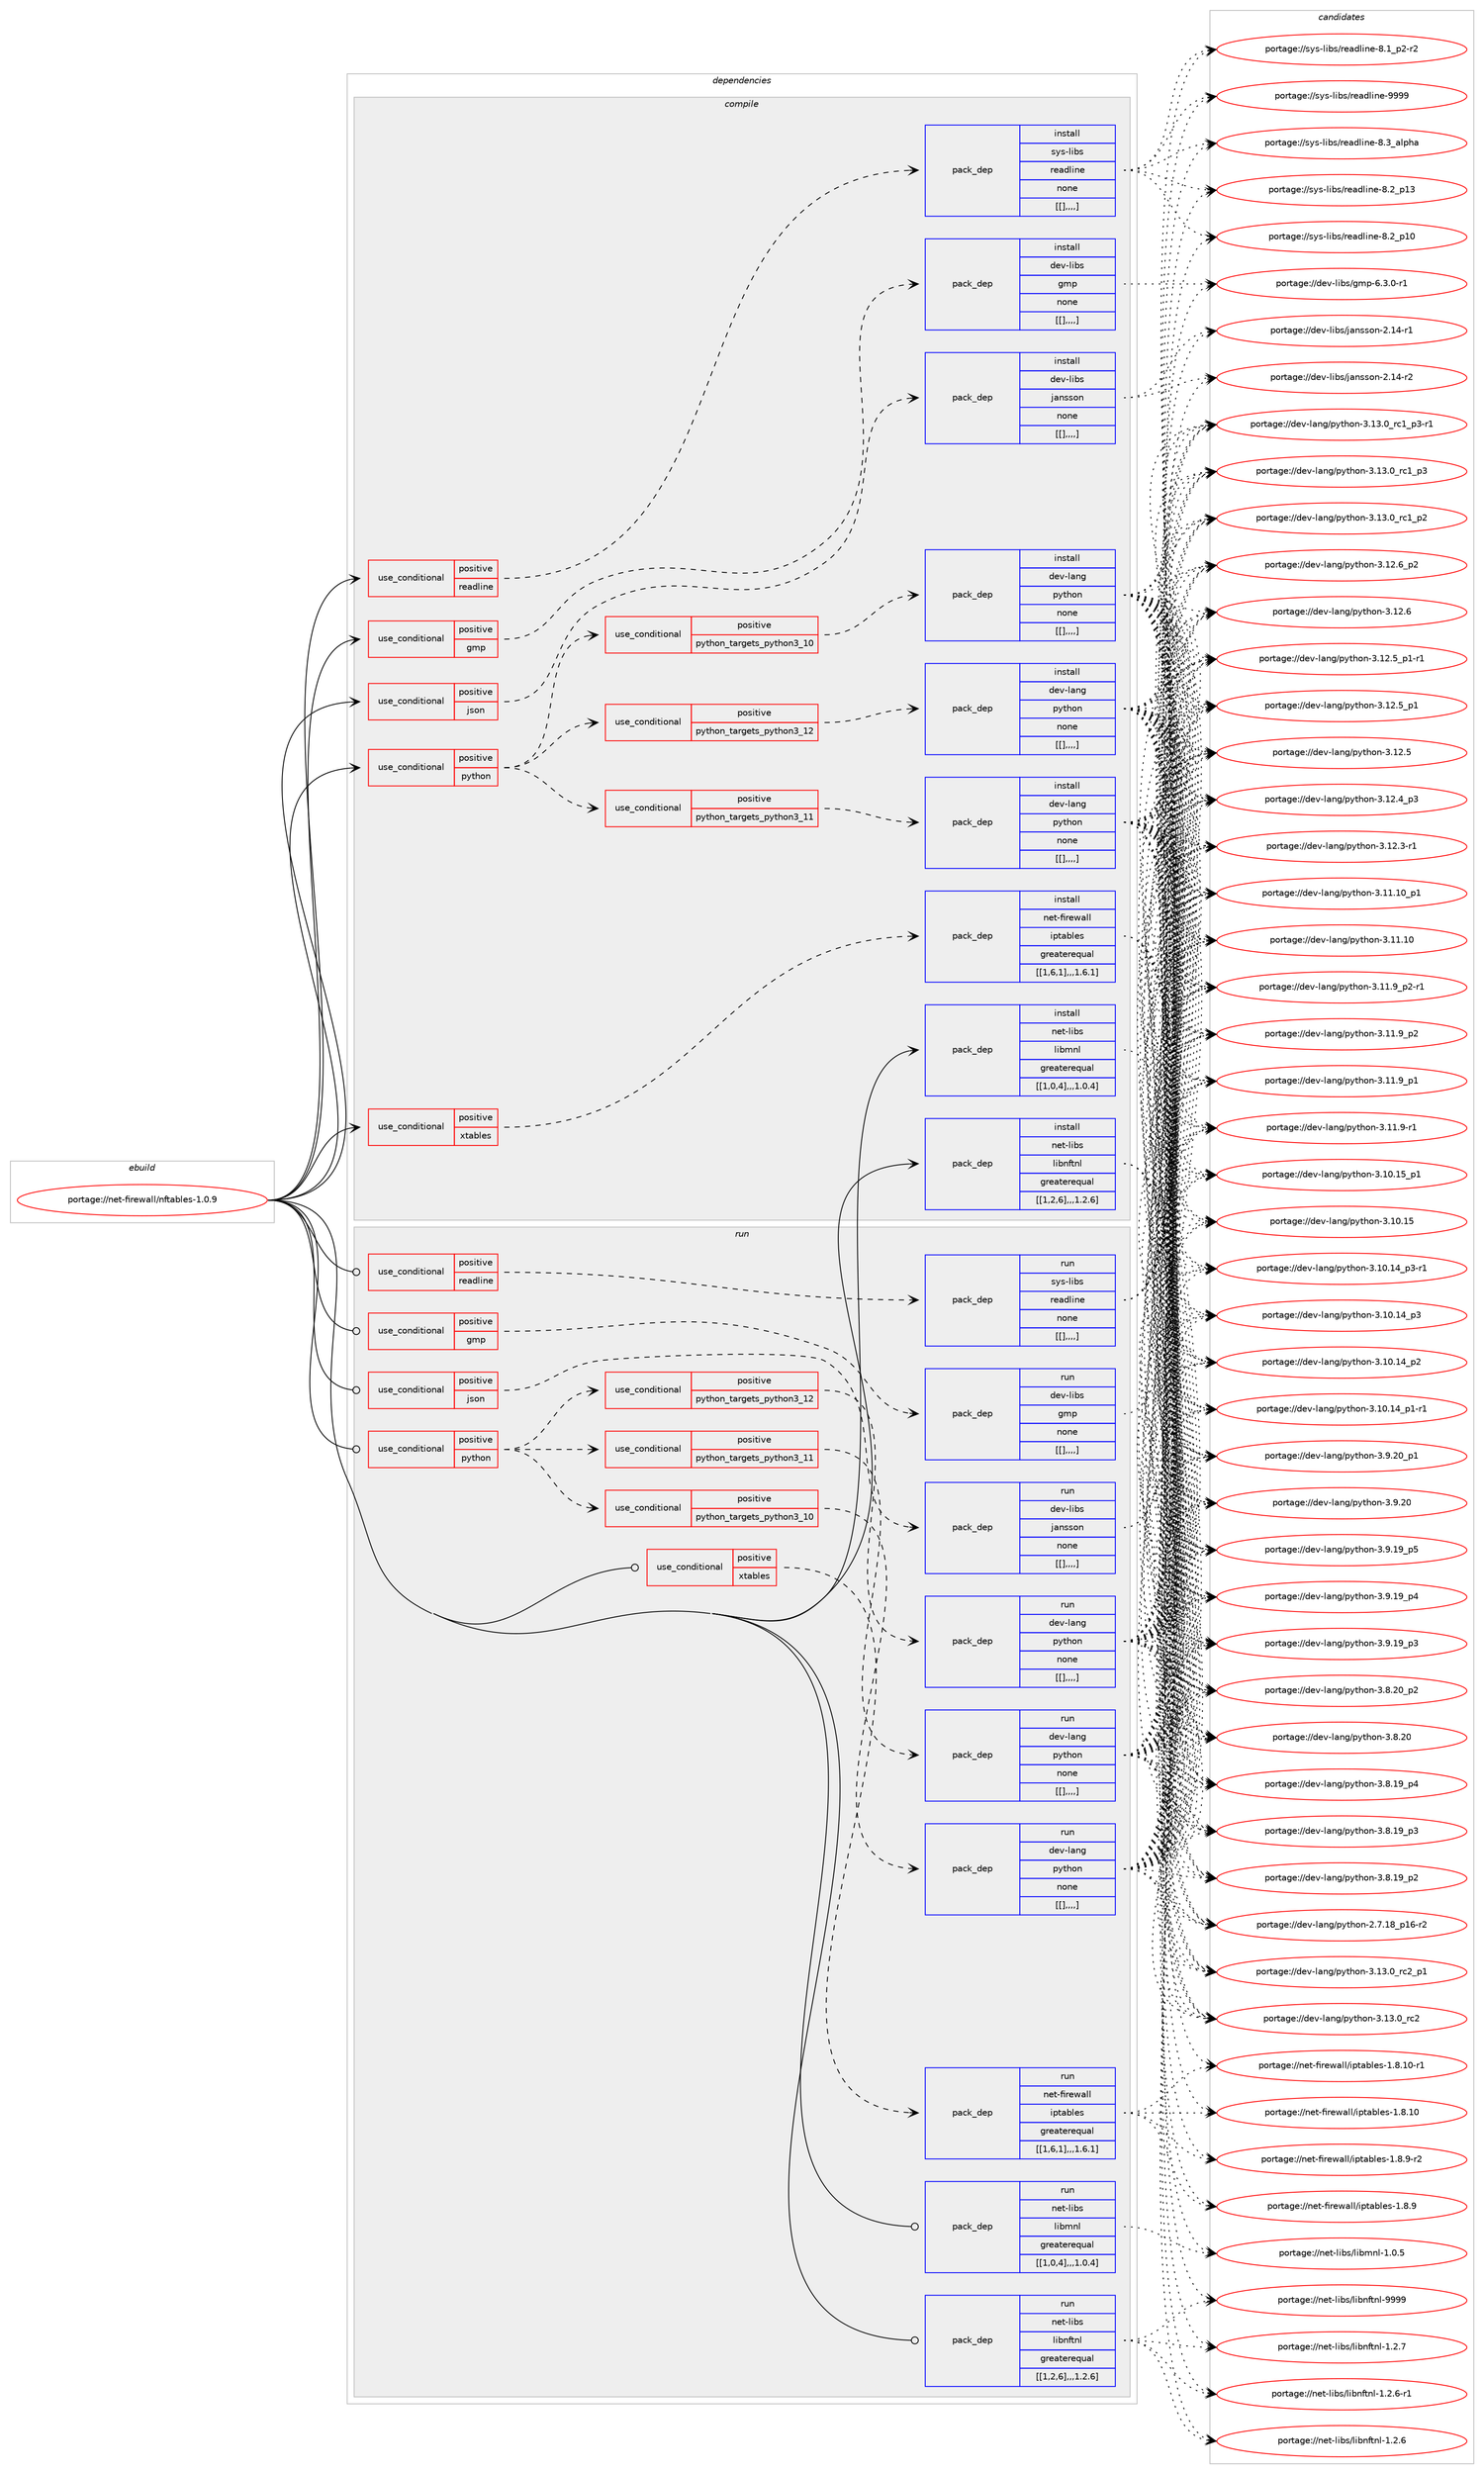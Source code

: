 digraph prolog {

# *************
# Graph options
# *************

newrank=true;
concentrate=true;
compound=true;
graph [rankdir=LR,fontname=Helvetica,fontsize=10,ranksep=1.5];#, ranksep=2.5, nodesep=0.2];
edge  [arrowhead=vee];
node  [fontname=Helvetica,fontsize=10];

# **********
# The ebuild
# **********

subgraph cluster_leftcol {
color=gray;
label=<<i>ebuild</i>>;
id [label="portage://net-firewall/nftables-1.0.9", color=red, width=4, href="../net-firewall/nftables-1.0.9.svg"];
}

# ****************
# The dependencies
# ****************

subgraph cluster_midcol {
color=gray;
label=<<i>dependencies</i>>;
subgraph cluster_compile {
fillcolor="#eeeeee";
style=filled;
label=<<i>compile</i>>;
subgraph cond94377 {
dependency358813 [label=<<TABLE BORDER="0" CELLBORDER="1" CELLSPACING="0" CELLPADDING="4"><TR><TD ROWSPAN="3" CELLPADDING="10">use_conditional</TD></TR><TR><TD>positive</TD></TR><TR><TD>gmp</TD></TR></TABLE>>, shape=none, color=red];
subgraph pack261802 {
dependency358814 [label=<<TABLE BORDER="0" CELLBORDER="1" CELLSPACING="0" CELLPADDING="4" WIDTH="220"><TR><TD ROWSPAN="6" CELLPADDING="30">pack_dep</TD></TR><TR><TD WIDTH="110">install</TD></TR><TR><TD>dev-libs</TD></TR><TR><TD>gmp</TD></TR><TR><TD>none</TD></TR><TR><TD>[[],,,,]</TD></TR></TABLE>>, shape=none, color=blue];
}
dependency358813:e -> dependency358814:w [weight=20,style="dashed",arrowhead="vee"];
}
id:e -> dependency358813:w [weight=20,style="solid",arrowhead="vee"];
subgraph cond94378 {
dependency358815 [label=<<TABLE BORDER="0" CELLBORDER="1" CELLSPACING="0" CELLPADDING="4"><TR><TD ROWSPAN="3" CELLPADDING="10">use_conditional</TD></TR><TR><TD>positive</TD></TR><TR><TD>json</TD></TR></TABLE>>, shape=none, color=red];
subgraph pack261803 {
dependency358816 [label=<<TABLE BORDER="0" CELLBORDER="1" CELLSPACING="0" CELLPADDING="4" WIDTH="220"><TR><TD ROWSPAN="6" CELLPADDING="30">pack_dep</TD></TR><TR><TD WIDTH="110">install</TD></TR><TR><TD>dev-libs</TD></TR><TR><TD>jansson</TD></TR><TR><TD>none</TD></TR><TR><TD>[[],,,,]</TD></TR></TABLE>>, shape=none, color=blue];
}
dependency358815:e -> dependency358816:w [weight=20,style="dashed",arrowhead="vee"];
}
id:e -> dependency358815:w [weight=20,style="solid",arrowhead="vee"];
subgraph cond94379 {
dependency358817 [label=<<TABLE BORDER="0" CELLBORDER="1" CELLSPACING="0" CELLPADDING="4"><TR><TD ROWSPAN="3" CELLPADDING="10">use_conditional</TD></TR><TR><TD>positive</TD></TR><TR><TD>python</TD></TR></TABLE>>, shape=none, color=red];
subgraph cond94380 {
dependency358818 [label=<<TABLE BORDER="0" CELLBORDER="1" CELLSPACING="0" CELLPADDING="4"><TR><TD ROWSPAN="3" CELLPADDING="10">use_conditional</TD></TR><TR><TD>positive</TD></TR><TR><TD>python_targets_python3_10</TD></TR></TABLE>>, shape=none, color=red];
subgraph pack261804 {
dependency358819 [label=<<TABLE BORDER="0" CELLBORDER="1" CELLSPACING="0" CELLPADDING="4" WIDTH="220"><TR><TD ROWSPAN="6" CELLPADDING="30">pack_dep</TD></TR><TR><TD WIDTH="110">install</TD></TR><TR><TD>dev-lang</TD></TR><TR><TD>python</TD></TR><TR><TD>none</TD></TR><TR><TD>[[],,,,]</TD></TR></TABLE>>, shape=none, color=blue];
}
dependency358818:e -> dependency358819:w [weight=20,style="dashed",arrowhead="vee"];
}
dependency358817:e -> dependency358818:w [weight=20,style="dashed",arrowhead="vee"];
subgraph cond94381 {
dependency358820 [label=<<TABLE BORDER="0" CELLBORDER="1" CELLSPACING="0" CELLPADDING="4"><TR><TD ROWSPAN="3" CELLPADDING="10">use_conditional</TD></TR><TR><TD>positive</TD></TR><TR><TD>python_targets_python3_11</TD></TR></TABLE>>, shape=none, color=red];
subgraph pack261805 {
dependency358821 [label=<<TABLE BORDER="0" CELLBORDER="1" CELLSPACING="0" CELLPADDING="4" WIDTH="220"><TR><TD ROWSPAN="6" CELLPADDING="30">pack_dep</TD></TR><TR><TD WIDTH="110">install</TD></TR><TR><TD>dev-lang</TD></TR><TR><TD>python</TD></TR><TR><TD>none</TD></TR><TR><TD>[[],,,,]</TD></TR></TABLE>>, shape=none, color=blue];
}
dependency358820:e -> dependency358821:w [weight=20,style="dashed",arrowhead="vee"];
}
dependency358817:e -> dependency358820:w [weight=20,style="dashed",arrowhead="vee"];
subgraph cond94382 {
dependency358822 [label=<<TABLE BORDER="0" CELLBORDER="1" CELLSPACING="0" CELLPADDING="4"><TR><TD ROWSPAN="3" CELLPADDING="10">use_conditional</TD></TR><TR><TD>positive</TD></TR><TR><TD>python_targets_python3_12</TD></TR></TABLE>>, shape=none, color=red];
subgraph pack261806 {
dependency358823 [label=<<TABLE BORDER="0" CELLBORDER="1" CELLSPACING="0" CELLPADDING="4" WIDTH="220"><TR><TD ROWSPAN="6" CELLPADDING="30">pack_dep</TD></TR><TR><TD WIDTH="110">install</TD></TR><TR><TD>dev-lang</TD></TR><TR><TD>python</TD></TR><TR><TD>none</TD></TR><TR><TD>[[],,,,]</TD></TR></TABLE>>, shape=none, color=blue];
}
dependency358822:e -> dependency358823:w [weight=20,style="dashed",arrowhead="vee"];
}
dependency358817:e -> dependency358822:w [weight=20,style="dashed",arrowhead="vee"];
}
id:e -> dependency358817:w [weight=20,style="solid",arrowhead="vee"];
subgraph cond94383 {
dependency358824 [label=<<TABLE BORDER="0" CELLBORDER="1" CELLSPACING="0" CELLPADDING="4"><TR><TD ROWSPAN="3" CELLPADDING="10">use_conditional</TD></TR><TR><TD>positive</TD></TR><TR><TD>readline</TD></TR></TABLE>>, shape=none, color=red];
subgraph pack261807 {
dependency358825 [label=<<TABLE BORDER="0" CELLBORDER="1" CELLSPACING="0" CELLPADDING="4" WIDTH="220"><TR><TD ROWSPAN="6" CELLPADDING="30">pack_dep</TD></TR><TR><TD WIDTH="110">install</TD></TR><TR><TD>sys-libs</TD></TR><TR><TD>readline</TD></TR><TR><TD>none</TD></TR><TR><TD>[[],,,,]</TD></TR></TABLE>>, shape=none, color=blue];
}
dependency358824:e -> dependency358825:w [weight=20,style="dashed",arrowhead="vee"];
}
id:e -> dependency358824:w [weight=20,style="solid",arrowhead="vee"];
subgraph cond94384 {
dependency358826 [label=<<TABLE BORDER="0" CELLBORDER="1" CELLSPACING="0" CELLPADDING="4"><TR><TD ROWSPAN="3" CELLPADDING="10">use_conditional</TD></TR><TR><TD>positive</TD></TR><TR><TD>xtables</TD></TR></TABLE>>, shape=none, color=red];
subgraph pack261808 {
dependency358827 [label=<<TABLE BORDER="0" CELLBORDER="1" CELLSPACING="0" CELLPADDING="4" WIDTH="220"><TR><TD ROWSPAN="6" CELLPADDING="30">pack_dep</TD></TR><TR><TD WIDTH="110">install</TD></TR><TR><TD>net-firewall</TD></TR><TR><TD>iptables</TD></TR><TR><TD>greaterequal</TD></TR><TR><TD>[[1,6,1],,,1.6.1]</TD></TR></TABLE>>, shape=none, color=blue];
}
dependency358826:e -> dependency358827:w [weight=20,style="dashed",arrowhead="vee"];
}
id:e -> dependency358826:w [weight=20,style="solid",arrowhead="vee"];
subgraph pack261809 {
dependency358828 [label=<<TABLE BORDER="0" CELLBORDER="1" CELLSPACING="0" CELLPADDING="4" WIDTH="220"><TR><TD ROWSPAN="6" CELLPADDING="30">pack_dep</TD></TR><TR><TD WIDTH="110">install</TD></TR><TR><TD>net-libs</TD></TR><TR><TD>libmnl</TD></TR><TR><TD>greaterequal</TD></TR><TR><TD>[[1,0,4],,,1.0.4]</TD></TR></TABLE>>, shape=none, color=blue];
}
id:e -> dependency358828:w [weight=20,style="solid",arrowhead="vee"];
subgraph pack261810 {
dependency358829 [label=<<TABLE BORDER="0" CELLBORDER="1" CELLSPACING="0" CELLPADDING="4" WIDTH="220"><TR><TD ROWSPAN="6" CELLPADDING="30">pack_dep</TD></TR><TR><TD WIDTH="110">install</TD></TR><TR><TD>net-libs</TD></TR><TR><TD>libnftnl</TD></TR><TR><TD>greaterequal</TD></TR><TR><TD>[[1,2,6],,,1.2.6]</TD></TR></TABLE>>, shape=none, color=blue];
}
id:e -> dependency358829:w [weight=20,style="solid",arrowhead="vee"];
}
subgraph cluster_compileandrun {
fillcolor="#eeeeee";
style=filled;
label=<<i>compile and run</i>>;
}
subgraph cluster_run {
fillcolor="#eeeeee";
style=filled;
label=<<i>run</i>>;
subgraph cond94385 {
dependency358830 [label=<<TABLE BORDER="0" CELLBORDER="1" CELLSPACING="0" CELLPADDING="4"><TR><TD ROWSPAN="3" CELLPADDING="10">use_conditional</TD></TR><TR><TD>positive</TD></TR><TR><TD>gmp</TD></TR></TABLE>>, shape=none, color=red];
subgraph pack261811 {
dependency358831 [label=<<TABLE BORDER="0" CELLBORDER="1" CELLSPACING="0" CELLPADDING="4" WIDTH="220"><TR><TD ROWSPAN="6" CELLPADDING="30">pack_dep</TD></TR><TR><TD WIDTH="110">run</TD></TR><TR><TD>dev-libs</TD></TR><TR><TD>gmp</TD></TR><TR><TD>none</TD></TR><TR><TD>[[],,,,]</TD></TR></TABLE>>, shape=none, color=blue];
}
dependency358830:e -> dependency358831:w [weight=20,style="dashed",arrowhead="vee"];
}
id:e -> dependency358830:w [weight=20,style="solid",arrowhead="odot"];
subgraph cond94386 {
dependency358832 [label=<<TABLE BORDER="0" CELLBORDER="1" CELLSPACING="0" CELLPADDING="4"><TR><TD ROWSPAN="3" CELLPADDING="10">use_conditional</TD></TR><TR><TD>positive</TD></TR><TR><TD>json</TD></TR></TABLE>>, shape=none, color=red];
subgraph pack261812 {
dependency358833 [label=<<TABLE BORDER="0" CELLBORDER="1" CELLSPACING="0" CELLPADDING="4" WIDTH="220"><TR><TD ROWSPAN="6" CELLPADDING="30">pack_dep</TD></TR><TR><TD WIDTH="110">run</TD></TR><TR><TD>dev-libs</TD></TR><TR><TD>jansson</TD></TR><TR><TD>none</TD></TR><TR><TD>[[],,,,]</TD></TR></TABLE>>, shape=none, color=blue];
}
dependency358832:e -> dependency358833:w [weight=20,style="dashed",arrowhead="vee"];
}
id:e -> dependency358832:w [weight=20,style="solid",arrowhead="odot"];
subgraph cond94387 {
dependency358834 [label=<<TABLE BORDER="0" CELLBORDER="1" CELLSPACING="0" CELLPADDING="4"><TR><TD ROWSPAN="3" CELLPADDING="10">use_conditional</TD></TR><TR><TD>positive</TD></TR><TR><TD>python</TD></TR></TABLE>>, shape=none, color=red];
subgraph cond94388 {
dependency358835 [label=<<TABLE BORDER="0" CELLBORDER="1" CELLSPACING="0" CELLPADDING="4"><TR><TD ROWSPAN="3" CELLPADDING="10">use_conditional</TD></TR><TR><TD>positive</TD></TR><TR><TD>python_targets_python3_10</TD></TR></TABLE>>, shape=none, color=red];
subgraph pack261813 {
dependency358836 [label=<<TABLE BORDER="0" CELLBORDER="1" CELLSPACING="0" CELLPADDING="4" WIDTH="220"><TR><TD ROWSPAN="6" CELLPADDING="30">pack_dep</TD></TR><TR><TD WIDTH="110">run</TD></TR><TR><TD>dev-lang</TD></TR><TR><TD>python</TD></TR><TR><TD>none</TD></TR><TR><TD>[[],,,,]</TD></TR></TABLE>>, shape=none, color=blue];
}
dependency358835:e -> dependency358836:w [weight=20,style="dashed",arrowhead="vee"];
}
dependency358834:e -> dependency358835:w [weight=20,style="dashed",arrowhead="vee"];
subgraph cond94389 {
dependency358837 [label=<<TABLE BORDER="0" CELLBORDER="1" CELLSPACING="0" CELLPADDING="4"><TR><TD ROWSPAN="3" CELLPADDING="10">use_conditional</TD></TR><TR><TD>positive</TD></TR><TR><TD>python_targets_python3_11</TD></TR></TABLE>>, shape=none, color=red];
subgraph pack261814 {
dependency358838 [label=<<TABLE BORDER="0" CELLBORDER="1" CELLSPACING="0" CELLPADDING="4" WIDTH="220"><TR><TD ROWSPAN="6" CELLPADDING="30">pack_dep</TD></TR><TR><TD WIDTH="110">run</TD></TR><TR><TD>dev-lang</TD></TR><TR><TD>python</TD></TR><TR><TD>none</TD></TR><TR><TD>[[],,,,]</TD></TR></TABLE>>, shape=none, color=blue];
}
dependency358837:e -> dependency358838:w [weight=20,style="dashed",arrowhead="vee"];
}
dependency358834:e -> dependency358837:w [weight=20,style="dashed",arrowhead="vee"];
subgraph cond94390 {
dependency358839 [label=<<TABLE BORDER="0" CELLBORDER="1" CELLSPACING="0" CELLPADDING="4"><TR><TD ROWSPAN="3" CELLPADDING="10">use_conditional</TD></TR><TR><TD>positive</TD></TR><TR><TD>python_targets_python3_12</TD></TR></TABLE>>, shape=none, color=red];
subgraph pack261815 {
dependency358840 [label=<<TABLE BORDER="0" CELLBORDER="1" CELLSPACING="0" CELLPADDING="4" WIDTH="220"><TR><TD ROWSPAN="6" CELLPADDING="30">pack_dep</TD></TR><TR><TD WIDTH="110">run</TD></TR><TR><TD>dev-lang</TD></TR><TR><TD>python</TD></TR><TR><TD>none</TD></TR><TR><TD>[[],,,,]</TD></TR></TABLE>>, shape=none, color=blue];
}
dependency358839:e -> dependency358840:w [weight=20,style="dashed",arrowhead="vee"];
}
dependency358834:e -> dependency358839:w [weight=20,style="dashed",arrowhead="vee"];
}
id:e -> dependency358834:w [weight=20,style="solid",arrowhead="odot"];
subgraph cond94391 {
dependency358841 [label=<<TABLE BORDER="0" CELLBORDER="1" CELLSPACING="0" CELLPADDING="4"><TR><TD ROWSPAN="3" CELLPADDING="10">use_conditional</TD></TR><TR><TD>positive</TD></TR><TR><TD>readline</TD></TR></TABLE>>, shape=none, color=red];
subgraph pack261816 {
dependency358842 [label=<<TABLE BORDER="0" CELLBORDER="1" CELLSPACING="0" CELLPADDING="4" WIDTH="220"><TR><TD ROWSPAN="6" CELLPADDING="30">pack_dep</TD></TR><TR><TD WIDTH="110">run</TD></TR><TR><TD>sys-libs</TD></TR><TR><TD>readline</TD></TR><TR><TD>none</TD></TR><TR><TD>[[],,,,]</TD></TR></TABLE>>, shape=none, color=blue];
}
dependency358841:e -> dependency358842:w [weight=20,style="dashed",arrowhead="vee"];
}
id:e -> dependency358841:w [weight=20,style="solid",arrowhead="odot"];
subgraph cond94392 {
dependency358843 [label=<<TABLE BORDER="0" CELLBORDER="1" CELLSPACING="0" CELLPADDING="4"><TR><TD ROWSPAN="3" CELLPADDING="10">use_conditional</TD></TR><TR><TD>positive</TD></TR><TR><TD>xtables</TD></TR></TABLE>>, shape=none, color=red];
subgraph pack261817 {
dependency358844 [label=<<TABLE BORDER="0" CELLBORDER="1" CELLSPACING="0" CELLPADDING="4" WIDTH="220"><TR><TD ROWSPAN="6" CELLPADDING="30">pack_dep</TD></TR><TR><TD WIDTH="110">run</TD></TR><TR><TD>net-firewall</TD></TR><TR><TD>iptables</TD></TR><TR><TD>greaterequal</TD></TR><TR><TD>[[1,6,1],,,1.6.1]</TD></TR></TABLE>>, shape=none, color=blue];
}
dependency358843:e -> dependency358844:w [weight=20,style="dashed",arrowhead="vee"];
}
id:e -> dependency358843:w [weight=20,style="solid",arrowhead="odot"];
subgraph pack261818 {
dependency358845 [label=<<TABLE BORDER="0" CELLBORDER="1" CELLSPACING="0" CELLPADDING="4" WIDTH="220"><TR><TD ROWSPAN="6" CELLPADDING="30">pack_dep</TD></TR><TR><TD WIDTH="110">run</TD></TR><TR><TD>net-libs</TD></TR><TR><TD>libmnl</TD></TR><TR><TD>greaterequal</TD></TR><TR><TD>[[1,0,4],,,1.0.4]</TD></TR></TABLE>>, shape=none, color=blue];
}
id:e -> dependency358845:w [weight=20,style="solid",arrowhead="odot"];
subgraph pack261819 {
dependency358846 [label=<<TABLE BORDER="0" CELLBORDER="1" CELLSPACING="0" CELLPADDING="4" WIDTH="220"><TR><TD ROWSPAN="6" CELLPADDING="30">pack_dep</TD></TR><TR><TD WIDTH="110">run</TD></TR><TR><TD>net-libs</TD></TR><TR><TD>libnftnl</TD></TR><TR><TD>greaterequal</TD></TR><TR><TD>[[1,2,6],,,1.2.6]</TD></TR></TABLE>>, shape=none, color=blue];
}
id:e -> dependency358846:w [weight=20,style="solid",arrowhead="odot"];
}
}

# **************
# The candidates
# **************

subgraph cluster_choices {
rank=same;
color=gray;
label=<<i>candidates</i>>;

subgraph choice261802 {
color=black;
nodesep=1;
choice1001011184510810598115471031091124554465146484511449 [label="portage://dev-libs/gmp-6.3.0-r1", color=red, width=4,href="../dev-libs/gmp-6.3.0-r1.svg"];
dependency358814:e -> choice1001011184510810598115471031091124554465146484511449:w [style=dotted,weight="100"];
}
subgraph choice261803 {
color=black;
nodesep=1;
choice1001011184510810598115471069711011511511111045504649524511450 [label="portage://dev-libs/jansson-2.14-r2", color=red, width=4,href="../dev-libs/jansson-2.14-r2.svg"];
choice1001011184510810598115471069711011511511111045504649524511449 [label="portage://dev-libs/jansson-2.14-r1", color=red, width=4,href="../dev-libs/jansson-2.14-r1.svg"];
dependency358816:e -> choice1001011184510810598115471069711011511511111045504649524511450:w [style=dotted,weight="100"];
dependency358816:e -> choice1001011184510810598115471069711011511511111045504649524511449:w [style=dotted,weight="100"];
}
subgraph choice261804 {
color=black;
nodesep=1;
choice100101118451089711010347112121116104111110455146495146489511499509511249 [label="portage://dev-lang/python-3.13.0_rc2_p1", color=red, width=4,href="../dev-lang/python-3.13.0_rc2_p1.svg"];
choice10010111845108971101034711212111610411111045514649514648951149950 [label="portage://dev-lang/python-3.13.0_rc2", color=red, width=4,href="../dev-lang/python-3.13.0_rc2.svg"];
choice1001011184510897110103471121211161041111104551464951464895114994995112514511449 [label="portage://dev-lang/python-3.13.0_rc1_p3-r1", color=red, width=4,href="../dev-lang/python-3.13.0_rc1_p3-r1.svg"];
choice100101118451089711010347112121116104111110455146495146489511499499511251 [label="portage://dev-lang/python-3.13.0_rc1_p3", color=red, width=4,href="../dev-lang/python-3.13.0_rc1_p3.svg"];
choice100101118451089711010347112121116104111110455146495146489511499499511250 [label="portage://dev-lang/python-3.13.0_rc1_p2", color=red, width=4,href="../dev-lang/python-3.13.0_rc1_p2.svg"];
choice100101118451089711010347112121116104111110455146495046549511250 [label="portage://dev-lang/python-3.12.6_p2", color=red, width=4,href="../dev-lang/python-3.12.6_p2.svg"];
choice10010111845108971101034711212111610411111045514649504654 [label="portage://dev-lang/python-3.12.6", color=red, width=4,href="../dev-lang/python-3.12.6.svg"];
choice1001011184510897110103471121211161041111104551464950465395112494511449 [label="portage://dev-lang/python-3.12.5_p1-r1", color=red, width=4,href="../dev-lang/python-3.12.5_p1-r1.svg"];
choice100101118451089711010347112121116104111110455146495046539511249 [label="portage://dev-lang/python-3.12.5_p1", color=red, width=4,href="../dev-lang/python-3.12.5_p1.svg"];
choice10010111845108971101034711212111610411111045514649504653 [label="portage://dev-lang/python-3.12.5", color=red, width=4,href="../dev-lang/python-3.12.5.svg"];
choice100101118451089711010347112121116104111110455146495046529511251 [label="portage://dev-lang/python-3.12.4_p3", color=red, width=4,href="../dev-lang/python-3.12.4_p3.svg"];
choice100101118451089711010347112121116104111110455146495046514511449 [label="portage://dev-lang/python-3.12.3-r1", color=red, width=4,href="../dev-lang/python-3.12.3-r1.svg"];
choice10010111845108971101034711212111610411111045514649494649489511249 [label="portage://dev-lang/python-3.11.10_p1", color=red, width=4,href="../dev-lang/python-3.11.10_p1.svg"];
choice1001011184510897110103471121211161041111104551464949464948 [label="portage://dev-lang/python-3.11.10", color=red, width=4,href="../dev-lang/python-3.11.10.svg"];
choice1001011184510897110103471121211161041111104551464949465795112504511449 [label="portage://dev-lang/python-3.11.9_p2-r1", color=red, width=4,href="../dev-lang/python-3.11.9_p2-r1.svg"];
choice100101118451089711010347112121116104111110455146494946579511250 [label="portage://dev-lang/python-3.11.9_p2", color=red, width=4,href="../dev-lang/python-3.11.9_p2.svg"];
choice100101118451089711010347112121116104111110455146494946579511249 [label="portage://dev-lang/python-3.11.9_p1", color=red, width=4,href="../dev-lang/python-3.11.9_p1.svg"];
choice100101118451089711010347112121116104111110455146494946574511449 [label="portage://dev-lang/python-3.11.9-r1", color=red, width=4,href="../dev-lang/python-3.11.9-r1.svg"];
choice10010111845108971101034711212111610411111045514649484649539511249 [label="portage://dev-lang/python-3.10.15_p1", color=red, width=4,href="../dev-lang/python-3.10.15_p1.svg"];
choice1001011184510897110103471121211161041111104551464948464953 [label="portage://dev-lang/python-3.10.15", color=red, width=4,href="../dev-lang/python-3.10.15.svg"];
choice100101118451089711010347112121116104111110455146494846495295112514511449 [label="portage://dev-lang/python-3.10.14_p3-r1", color=red, width=4,href="../dev-lang/python-3.10.14_p3-r1.svg"];
choice10010111845108971101034711212111610411111045514649484649529511251 [label="portage://dev-lang/python-3.10.14_p3", color=red, width=4,href="../dev-lang/python-3.10.14_p3.svg"];
choice10010111845108971101034711212111610411111045514649484649529511250 [label="portage://dev-lang/python-3.10.14_p2", color=red, width=4,href="../dev-lang/python-3.10.14_p2.svg"];
choice100101118451089711010347112121116104111110455146494846495295112494511449 [label="portage://dev-lang/python-3.10.14_p1-r1", color=red, width=4,href="../dev-lang/python-3.10.14_p1-r1.svg"];
choice100101118451089711010347112121116104111110455146574650489511249 [label="portage://dev-lang/python-3.9.20_p1", color=red, width=4,href="../dev-lang/python-3.9.20_p1.svg"];
choice10010111845108971101034711212111610411111045514657465048 [label="portage://dev-lang/python-3.9.20", color=red, width=4,href="../dev-lang/python-3.9.20.svg"];
choice100101118451089711010347112121116104111110455146574649579511253 [label="portage://dev-lang/python-3.9.19_p5", color=red, width=4,href="../dev-lang/python-3.9.19_p5.svg"];
choice100101118451089711010347112121116104111110455146574649579511252 [label="portage://dev-lang/python-3.9.19_p4", color=red, width=4,href="../dev-lang/python-3.9.19_p4.svg"];
choice100101118451089711010347112121116104111110455146574649579511251 [label="portage://dev-lang/python-3.9.19_p3", color=red, width=4,href="../dev-lang/python-3.9.19_p3.svg"];
choice100101118451089711010347112121116104111110455146564650489511250 [label="portage://dev-lang/python-3.8.20_p2", color=red, width=4,href="../dev-lang/python-3.8.20_p2.svg"];
choice10010111845108971101034711212111610411111045514656465048 [label="portage://dev-lang/python-3.8.20", color=red, width=4,href="../dev-lang/python-3.8.20.svg"];
choice100101118451089711010347112121116104111110455146564649579511252 [label="portage://dev-lang/python-3.8.19_p4", color=red, width=4,href="../dev-lang/python-3.8.19_p4.svg"];
choice100101118451089711010347112121116104111110455146564649579511251 [label="portage://dev-lang/python-3.8.19_p3", color=red, width=4,href="../dev-lang/python-3.8.19_p3.svg"];
choice100101118451089711010347112121116104111110455146564649579511250 [label="portage://dev-lang/python-3.8.19_p2", color=red, width=4,href="../dev-lang/python-3.8.19_p2.svg"];
choice100101118451089711010347112121116104111110455046554649569511249544511450 [label="portage://dev-lang/python-2.7.18_p16-r2", color=red, width=4,href="../dev-lang/python-2.7.18_p16-r2.svg"];
dependency358819:e -> choice100101118451089711010347112121116104111110455146495146489511499509511249:w [style=dotted,weight="100"];
dependency358819:e -> choice10010111845108971101034711212111610411111045514649514648951149950:w [style=dotted,weight="100"];
dependency358819:e -> choice1001011184510897110103471121211161041111104551464951464895114994995112514511449:w [style=dotted,weight="100"];
dependency358819:e -> choice100101118451089711010347112121116104111110455146495146489511499499511251:w [style=dotted,weight="100"];
dependency358819:e -> choice100101118451089711010347112121116104111110455146495146489511499499511250:w [style=dotted,weight="100"];
dependency358819:e -> choice100101118451089711010347112121116104111110455146495046549511250:w [style=dotted,weight="100"];
dependency358819:e -> choice10010111845108971101034711212111610411111045514649504654:w [style=dotted,weight="100"];
dependency358819:e -> choice1001011184510897110103471121211161041111104551464950465395112494511449:w [style=dotted,weight="100"];
dependency358819:e -> choice100101118451089711010347112121116104111110455146495046539511249:w [style=dotted,weight="100"];
dependency358819:e -> choice10010111845108971101034711212111610411111045514649504653:w [style=dotted,weight="100"];
dependency358819:e -> choice100101118451089711010347112121116104111110455146495046529511251:w [style=dotted,weight="100"];
dependency358819:e -> choice100101118451089711010347112121116104111110455146495046514511449:w [style=dotted,weight="100"];
dependency358819:e -> choice10010111845108971101034711212111610411111045514649494649489511249:w [style=dotted,weight="100"];
dependency358819:e -> choice1001011184510897110103471121211161041111104551464949464948:w [style=dotted,weight="100"];
dependency358819:e -> choice1001011184510897110103471121211161041111104551464949465795112504511449:w [style=dotted,weight="100"];
dependency358819:e -> choice100101118451089711010347112121116104111110455146494946579511250:w [style=dotted,weight="100"];
dependency358819:e -> choice100101118451089711010347112121116104111110455146494946579511249:w [style=dotted,weight="100"];
dependency358819:e -> choice100101118451089711010347112121116104111110455146494946574511449:w [style=dotted,weight="100"];
dependency358819:e -> choice10010111845108971101034711212111610411111045514649484649539511249:w [style=dotted,weight="100"];
dependency358819:e -> choice1001011184510897110103471121211161041111104551464948464953:w [style=dotted,weight="100"];
dependency358819:e -> choice100101118451089711010347112121116104111110455146494846495295112514511449:w [style=dotted,weight="100"];
dependency358819:e -> choice10010111845108971101034711212111610411111045514649484649529511251:w [style=dotted,weight="100"];
dependency358819:e -> choice10010111845108971101034711212111610411111045514649484649529511250:w [style=dotted,weight="100"];
dependency358819:e -> choice100101118451089711010347112121116104111110455146494846495295112494511449:w [style=dotted,weight="100"];
dependency358819:e -> choice100101118451089711010347112121116104111110455146574650489511249:w [style=dotted,weight="100"];
dependency358819:e -> choice10010111845108971101034711212111610411111045514657465048:w [style=dotted,weight="100"];
dependency358819:e -> choice100101118451089711010347112121116104111110455146574649579511253:w [style=dotted,weight="100"];
dependency358819:e -> choice100101118451089711010347112121116104111110455146574649579511252:w [style=dotted,weight="100"];
dependency358819:e -> choice100101118451089711010347112121116104111110455146574649579511251:w [style=dotted,weight="100"];
dependency358819:e -> choice100101118451089711010347112121116104111110455146564650489511250:w [style=dotted,weight="100"];
dependency358819:e -> choice10010111845108971101034711212111610411111045514656465048:w [style=dotted,weight="100"];
dependency358819:e -> choice100101118451089711010347112121116104111110455146564649579511252:w [style=dotted,weight="100"];
dependency358819:e -> choice100101118451089711010347112121116104111110455146564649579511251:w [style=dotted,weight="100"];
dependency358819:e -> choice100101118451089711010347112121116104111110455146564649579511250:w [style=dotted,weight="100"];
dependency358819:e -> choice100101118451089711010347112121116104111110455046554649569511249544511450:w [style=dotted,weight="100"];
}
subgraph choice261805 {
color=black;
nodesep=1;
choice100101118451089711010347112121116104111110455146495146489511499509511249 [label="portage://dev-lang/python-3.13.0_rc2_p1", color=red, width=4,href="../dev-lang/python-3.13.0_rc2_p1.svg"];
choice10010111845108971101034711212111610411111045514649514648951149950 [label="portage://dev-lang/python-3.13.0_rc2", color=red, width=4,href="../dev-lang/python-3.13.0_rc2.svg"];
choice1001011184510897110103471121211161041111104551464951464895114994995112514511449 [label="portage://dev-lang/python-3.13.0_rc1_p3-r1", color=red, width=4,href="../dev-lang/python-3.13.0_rc1_p3-r1.svg"];
choice100101118451089711010347112121116104111110455146495146489511499499511251 [label="portage://dev-lang/python-3.13.0_rc1_p3", color=red, width=4,href="../dev-lang/python-3.13.0_rc1_p3.svg"];
choice100101118451089711010347112121116104111110455146495146489511499499511250 [label="portage://dev-lang/python-3.13.0_rc1_p2", color=red, width=4,href="../dev-lang/python-3.13.0_rc1_p2.svg"];
choice100101118451089711010347112121116104111110455146495046549511250 [label="portage://dev-lang/python-3.12.6_p2", color=red, width=4,href="../dev-lang/python-3.12.6_p2.svg"];
choice10010111845108971101034711212111610411111045514649504654 [label="portage://dev-lang/python-3.12.6", color=red, width=4,href="../dev-lang/python-3.12.6.svg"];
choice1001011184510897110103471121211161041111104551464950465395112494511449 [label="portage://dev-lang/python-3.12.5_p1-r1", color=red, width=4,href="../dev-lang/python-3.12.5_p1-r1.svg"];
choice100101118451089711010347112121116104111110455146495046539511249 [label="portage://dev-lang/python-3.12.5_p1", color=red, width=4,href="../dev-lang/python-3.12.5_p1.svg"];
choice10010111845108971101034711212111610411111045514649504653 [label="portage://dev-lang/python-3.12.5", color=red, width=4,href="../dev-lang/python-3.12.5.svg"];
choice100101118451089711010347112121116104111110455146495046529511251 [label="portage://dev-lang/python-3.12.4_p3", color=red, width=4,href="../dev-lang/python-3.12.4_p3.svg"];
choice100101118451089711010347112121116104111110455146495046514511449 [label="portage://dev-lang/python-3.12.3-r1", color=red, width=4,href="../dev-lang/python-3.12.3-r1.svg"];
choice10010111845108971101034711212111610411111045514649494649489511249 [label="portage://dev-lang/python-3.11.10_p1", color=red, width=4,href="../dev-lang/python-3.11.10_p1.svg"];
choice1001011184510897110103471121211161041111104551464949464948 [label="portage://dev-lang/python-3.11.10", color=red, width=4,href="../dev-lang/python-3.11.10.svg"];
choice1001011184510897110103471121211161041111104551464949465795112504511449 [label="portage://dev-lang/python-3.11.9_p2-r1", color=red, width=4,href="../dev-lang/python-3.11.9_p2-r1.svg"];
choice100101118451089711010347112121116104111110455146494946579511250 [label="portage://dev-lang/python-3.11.9_p2", color=red, width=4,href="../dev-lang/python-3.11.9_p2.svg"];
choice100101118451089711010347112121116104111110455146494946579511249 [label="portage://dev-lang/python-3.11.9_p1", color=red, width=4,href="../dev-lang/python-3.11.9_p1.svg"];
choice100101118451089711010347112121116104111110455146494946574511449 [label="portage://dev-lang/python-3.11.9-r1", color=red, width=4,href="../dev-lang/python-3.11.9-r1.svg"];
choice10010111845108971101034711212111610411111045514649484649539511249 [label="portage://dev-lang/python-3.10.15_p1", color=red, width=4,href="../dev-lang/python-3.10.15_p1.svg"];
choice1001011184510897110103471121211161041111104551464948464953 [label="portage://dev-lang/python-3.10.15", color=red, width=4,href="../dev-lang/python-3.10.15.svg"];
choice100101118451089711010347112121116104111110455146494846495295112514511449 [label="portage://dev-lang/python-3.10.14_p3-r1", color=red, width=4,href="../dev-lang/python-3.10.14_p3-r1.svg"];
choice10010111845108971101034711212111610411111045514649484649529511251 [label="portage://dev-lang/python-3.10.14_p3", color=red, width=4,href="../dev-lang/python-3.10.14_p3.svg"];
choice10010111845108971101034711212111610411111045514649484649529511250 [label="portage://dev-lang/python-3.10.14_p2", color=red, width=4,href="../dev-lang/python-3.10.14_p2.svg"];
choice100101118451089711010347112121116104111110455146494846495295112494511449 [label="portage://dev-lang/python-3.10.14_p1-r1", color=red, width=4,href="../dev-lang/python-3.10.14_p1-r1.svg"];
choice100101118451089711010347112121116104111110455146574650489511249 [label="portage://dev-lang/python-3.9.20_p1", color=red, width=4,href="../dev-lang/python-3.9.20_p1.svg"];
choice10010111845108971101034711212111610411111045514657465048 [label="portage://dev-lang/python-3.9.20", color=red, width=4,href="../dev-lang/python-3.9.20.svg"];
choice100101118451089711010347112121116104111110455146574649579511253 [label="portage://dev-lang/python-3.9.19_p5", color=red, width=4,href="../dev-lang/python-3.9.19_p5.svg"];
choice100101118451089711010347112121116104111110455146574649579511252 [label="portage://dev-lang/python-3.9.19_p4", color=red, width=4,href="../dev-lang/python-3.9.19_p4.svg"];
choice100101118451089711010347112121116104111110455146574649579511251 [label="portage://dev-lang/python-3.9.19_p3", color=red, width=4,href="../dev-lang/python-3.9.19_p3.svg"];
choice100101118451089711010347112121116104111110455146564650489511250 [label="portage://dev-lang/python-3.8.20_p2", color=red, width=4,href="../dev-lang/python-3.8.20_p2.svg"];
choice10010111845108971101034711212111610411111045514656465048 [label="portage://dev-lang/python-3.8.20", color=red, width=4,href="../dev-lang/python-3.8.20.svg"];
choice100101118451089711010347112121116104111110455146564649579511252 [label="portage://dev-lang/python-3.8.19_p4", color=red, width=4,href="../dev-lang/python-3.8.19_p4.svg"];
choice100101118451089711010347112121116104111110455146564649579511251 [label="portage://dev-lang/python-3.8.19_p3", color=red, width=4,href="../dev-lang/python-3.8.19_p3.svg"];
choice100101118451089711010347112121116104111110455146564649579511250 [label="portage://dev-lang/python-3.8.19_p2", color=red, width=4,href="../dev-lang/python-3.8.19_p2.svg"];
choice100101118451089711010347112121116104111110455046554649569511249544511450 [label="portage://dev-lang/python-2.7.18_p16-r2", color=red, width=4,href="../dev-lang/python-2.7.18_p16-r2.svg"];
dependency358821:e -> choice100101118451089711010347112121116104111110455146495146489511499509511249:w [style=dotted,weight="100"];
dependency358821:e -> choice10010111845108971101034711212111610411111045514649514648951149950:w [style=dotted,weight="100"];
dependency358821:e -> choice1001011184510897110103471121211161041111104551464951464895114994995112514511449:w [style=dotted,weight="100"];
dependency358821:e -> choice100101118451089711010347112121116104111110455146495146489511499499511251:w [style=dotted,weight="100"];
dependency358821:e -> choice100101118451089711010347112121116104111110455146495146489511499499511250:w [style=dotted,weight="100"];
dependency358821:e -> choice100101118451089711010347112121116104111110455146495046549511250:w [style=dotted,weight="100"];
dependency358821:e -> choice10010111845108971101034711212111610411111045514649504654:w [style=dotted,weight="100"];
dependency358821:e -> choice1001011184510897110103471121211161041111104551464950465395112494511449:w [style=dotted,weight="100"];
dependency358821:e -> choice100101118451089711010347112121116104111110455146495046539511249:w [style=dotted,weight="100"];
dependency358821:e -> choice10010111845108971101034711212111610411111045514649504653:w [style=dotted,weight="100"];
dependency358821:e -> choice100101118451089711010347112121116104111110455146495046529511251:w [style=dotted,weight="100"];
dependency358821:e -> choice100101118451089711010347112121116104111110455146495046514511449:w [style=dotted,weight="100"];
dependency358821:e -> choice10010111845108971101034711212111610411111045514649494649489511249:w [style=dotted,weight="100"];
dependency358821:e -> choice1001011184510897110103471121211161041111104551464949464948:w [style=dotted,weight="100"];
dependency358821:e -> choice1001011184510897110103471121211161041111104551464949465795112504511449:w [style=dotted,weight="100"];
dependency358821:e -> choice100101118451089711010347112121116104111110455146494946579511250:w [style=dotted,weight="100"];
dependency358821:e -> choice100101118451089711010347112121116104111110455146494946579511249:w [style=dotted,weight="100"];
dependency358821:e -> choice100101118451089711010347112121116104111110455146494946574511449:w [style=dotted,weight="100"];
dependency358821:e -> choice10010111845108971101034711212111610411111045514649484649539511249:w [style=dotted,weight="100"];
dependency358821:e -> choice1001011184510897110103471121211161041111104551464948464953:w [style=dotted,weight="100"];
dependency358821:e -> choice100101118451089711010347112121116104111110455146494846495295112514511449:w [style=dotted,weight="100"];
dependency358821:e -> choice10010111845108971101034711212111610411111045514649484649529511251:w [style=dotted,weight="100"];
dependency358821:e -> choice10010111845108971101034711212111610411111045514649484649529511250:w [style=dotted,weight="100"];
dependency358821:e -> choice100101118451089711010347112121116104111110455146494846495295112494511449:w [style=dotted,weight="100"];
dependency358821:e -> choice100101118451089711010347112121116104111110455146574650489511249:w [style=dotted,weight="100"];
dependency358821:e -> choice10010111845108971101034711212111610411111045514657465048:w [style=dotted,weight="100"];
dependency358821:e -> choice100101118451089711010347112121116104111110455146574649579511253:w [style=dotted,weight="100"];
dependency358821:e -> choice100101118451089711010347112121116104111110455146574649579511252:w [style=dotted,weight="100"];
dependency358821:e -> choice100101118451089711010347112121116104111110455146574649579511251:w [style=dotted,weight="100"];
dependency358821:e -> choice100101118451089711010347112121116104111110455146564650489511250:w [style=dotted,weight="100"];
dependency358821:e -> choice10010111845108971101034711212111610411111045514656465048:w [style=dotted,weight="100"];
dependency358821:e -> choice100101118451089711010347112121116104111110455146564649579511252:w [style=dotted,weight="100"];
dependency358821:e -> choice100101118451089711010347112121116104111110455146564649579511251:w [style=dotted,weight="100"];
dependency358821:e -> choice100101118451089711010347112121116104111110455146564649579511250:w [style=dotted,weight="100"];
dependency358821:e -> choice100101118451089711010347112121116104111110455046554649569511249544511450:w [style=dotted,weight="100"];
}
subgraph choice261806 {
color=black;
nodesep=1;
choice100101118451089711010347112121116104111110455146495146489511499509511249 [label="portage://dev-lang/python-3.13.0_rc2_p1", color=red, width=4,href="../dev-lang/python-3.13.0_rc2_p1.svg"];
choice10010111845108971101034711212111610411111045514649514648951149950 [label="portage://dev-lang/python-3.13.0_rc2", color=red, width=4,href="../dev-lang/python-3.13.0_rc2.svg"];
choice1001011184510897110103471121211161041111104551464951464895114994995112514511449 [label="portage://dev-lang/python-3.13.0_rc1_p3-r1", color=red, width=4,href="../dev-lang/python-3.13.0_rc1_p3-r1.svg"];
choice100101118451089711010347112121116104111110455146495146489511499499511251 [label="portage://dev-lang/python-3.13.0_rc1_p3", color=red, width=4,href="../dev-lang/python-3.13.0_rc1_p3.svg"];
choice100101118451089711010347112121116104111110455146495146489511499499511250 [label="portage://dev-lang/python-3.13.0_rc1_p2", color=red, width=4,href="../dev-lang/python-3.13.0_rc1_p2.svg"];
choice100101118451089711010347112121116104111110455146495046549511250 [label="portage://dev-lang/python-3.12.6_p2", color=red, width=4,href="../dev-lang/python-3.12.6_p2.svg"];
choice10010111845108971101034711212111610411111045514649504654 [label="portage://dev-lang/python-3.12.6", color=red, width=4,href="../dev-lang/python-3.12.6.svg"];
choice1001011184510897110103471121211161041111104551464950465395112494511449 [label="portage://dev-lang/python-3.12.5_p1-r1", color=red, width=4,href="../dev-lang/python-3.12.5_p1-r1.svg"];
choice100101118451089711010347112121116104111110455146495046539511249 [label="portage://dev-lang/python-3.12.5_p1", color=red, width=4,href="../dev-lang/python-3.12.5_p1.svg"];
choice10010111845108971101034711212111610411111045514649504653 [label="portage://dev-lang/python-3.12.5", color=red, width=4,href="../dev-lang/python-3.12.5.svg"];
choice100101118451089711010347112121116104111110455146495046529511251 [label="portage://dev-lang/python-3.12.4_p3", color=red, width=4,href="../dev-lang/python-3.12.4_p3.svg"];
choice100101118451089711010347112121116104111110455146495046514511449 [label="portage://dev-lang/python-3.12.3-r1", color=red, width=4,href="../dev-lang/python-3.12.3-r1.svg"];
choice10010111845108971101034711212111610411111045514649494649489511249 [label="portage://dev-lang/python-3.11.10_p1", color=red, width=4,href="../dev-lang/python-3.11.10_p1.svg"];
choice1001011184510897110103471121211161041111104551464949464948 [label="portage://dev-lang/python-3.11.10", color=red, width=4,href="../dev-lang/python-3.11.10.svg"];
choice1001011184510897110103471121211161041111104551464949465795112504511449 [label="portage://dev-lang/python-3.11.9_p2-r1", color=red, width=4,href="../dev-lang/python-3.11.9_p2-r1.svg"];
choice100101118451089711010347112121116104111110455146494946579511250 [label="portage://dev-lang/python-3.11.9_p2", color=red, width=4,href="../dev-lang/python-3.11.9_p2.svg"];
choice100101118451089711010347112121116104111110455146494946579511249 [label="portage://dev-lang/python-3.11.9_p1", color=red, width=4,href="../dev-lang/python-3.11.9_p1.svg"];
choice100101118451089711010347112121116104111110455146494946574511449 [label="portage://dev-lang/python-3.11.9-r1", color=red, width=4,href="../dev-lang/python-3.11.9-r1.svg"];
choice10010111845108971101034711212111610411111045514649484649539511249 [label="portage://dev-lang/python-3.10.15_p1", color=red, width=4,href="../dev-lang/python-3.10.15_p1.svg"];
choice1001011184510897110103471121211161041111104551464948464953 [label="portage://dev-lang/python-3.10.15", color=red, width=4,href="../dev-lang/python-3.10.15.svg"];
choice100101118451089711010347112121116104111110455146494846495295112514511449 [label="portage://dev-lang/python-3.10.14_p3-r1", color=red, width=4,href="../dev-lang/python-3.10.14_p3-r1.svg"];
choice10010111845108971101034711212111610411111045514649484649529511251 [label="portage://dev-lang/python-3.10.14_p3", color=red, width=4,href="../dev-lang/python-3.10.14_p3.svg"];
choice10010111845108971101034711212111610411111045514649484649529511250 [label="portage://dev-lang/python-3.10.14_p2", color=red, width=4,href="../dev-lang/python-3.10.14_p2.svg"];
choice100101118451089711010347112121116104111110455146494846495295112494511449 [label="portage://dev-lang/python-3.10.14_p1-r1", color=red, width=4,href="../dev-lang/python-3.10.14_p1-r1.svg"];
choice100101118451089711010347112121116104111110455146574650489511249 [label="portage://dev-lang/python-3.9.20_p1", color=red, width=4,href="../dev-lang/python-3.9.20_p1.svg"];
choice10010111845108971101034711212111610411111045514657465048 [label="portage://dev-lang/python-3.9.20", color=red, width=4,href="../dev-lang/python-3.9.20.svg"];
choice100101118451089711010347112121116104111110455146574649579511253 [label="portage://dev-lang/python-3.9.19_p5", color=red, width=4,href="../dev-lang/python-3.9.19_p5.svg"];
choice100101118451089711010347112121116104111110455146574649579511252 [label="portage://dev-lang/python-3.9.19_p4", color=red, width=4,href="../dev-lang/python-3.9.19_p4.svg"];
choice100101118451089711010347112121116104111110455146574649579511251 [label="portage://dev-lang/python-3.9.19_p3", color=red, width=4,href="../dev-lang/python-3.9.19_p3.svg"];
choice100101118451089711010347112121116104111110455146564650489511250 [label="portage://dev-lang/python-3.8.20_p2", color=red, width=4,href="../dev-lang/python-3.8.20_p2.svg"];
choice10010111845108971101034711212111610411111045514656465048 [label="portage://dev-lang/python-3.8.20", color=red, width=4,href="../dev-lang/python-3.8.20.svg"];
choice100101118451089711010347112121116104111110455146564649579511252 [label="portage://dev-lang/python-3.8.19_p4", color=red, width=4,href="../dev-lang/python-3.8.19_p4.svg"];
choice100101118451089711010347112121116104111110455146564649579511251 [label="portage://dev-lang/python-3.8.19_p3", color=red, width=4,href="../dev-lang/python-3.8.19_p3.svg"];
choice100101118451089711010347112121116104111110455146564649579511250 [label="portage://dev-lang/python-3.8.19_p2", color=red, width=4,href="../dev-lang/python-3.8.19_p2.svg"];
choice100101118451089711010347112121116104111110455046554649569511249544511450 [label="portage://dev-lang/python-2.7.18_p16-r2", color=red, width=4,href="../dev-lang/python-2.7.18_p16-r2.svg"];
dependency358823:e -> choice100101118451089711010347112121116104111110455146495146489511499509511249:w [style=dotted,weight="100"];
dependency358823:e -> choice10010111845108971101034711212111610411111045514649514648951149950:w [style=dotted,weight="100"];
dependency358823:e -> choice1001011184510897110103471121211161041111104551464951464895114994995112514511449:w [style=dotted,weight="100"];
dependency358823:e -> choice100101118451089711010347112121116104111110455146495146489511499499511251:w [style=dotted,weight="100"];
dependency358823:e -> choice100101118451089711010347112121116104111110455146495146489511499499511250:w [style=dotted,weight="100"];
dependency358823:e -> choice100101118451089711010347112121116104111110455146495046549511250:w [style=dotted,weight="100"];
dependency358823:e -> choice10010111845108971101034711212111610411111045514649504654:w [style=dotted,weight="100"];
dependency358823:e -> choice1001011184510897110103471121211161041111104551464950465395112494511449:w [style=dotted,weight="100"];
dependency358823:e -> choice100101118451089711010347112121116104111110455146495046539511249:w [style=dotted,weight="100"];
dependency358823:e -> choice10010111845108971101034711212111610411111045514649504653:w [style=dotted,weight="100"];
dependency358823:e -> choice100101118451089711010347112121116104111110455146495046529511251:w [style=dotted,weight="100"];
dependency358823:e -> choice100101118451089711010347112121116104111110455146495046514511449:w [style=dotted,weight="100"];
dependency358823:e -> choice10010111845108971101034711212111610411111045514649494649489511249:w [style=dotted,weight="100"];
dependency358823:e -> choice1001011184510897110103471121211161041111104551464949464948:w [style=dotted,weight="100"];
dependency358823:e -> choice1001011184510897110103471121211161041111104551464949465795112504511449:w [style=dotted,weight="100"];
dependency358823:e -> choice100101118451089711010347112121116104111110455146494946579511250:w [style=dotted,weight="100"];
dependency358823:e -> choice100101118451089711010347112121116104111110455146494946579511249:w [style=dotted,weight="100"];
dependency358823:e -> choice100101118451089711010347112121116104111110455146494946574511449:w [style=dotted,weight="100"];
dependency358823:e -> choice10010111845108971101034711212111610411111045514649484649539511249:w [style=dotted,weight="100"];
dependency358823:e -> choice1001011184510897110103471121211161041111104551464948464953:w [style=dotted,weight="100"];
dependency358823:e -> choice100101118451089711010347112121116104111110455146494846495295112514511449:w [style=dotted,weight="100"];
dependency358823:e -> choice10010111845108971101034711212111610411111045514649484649529511251:w [style=dotted,weight="100"];
dependency358823:e -> choice10010111845108971101034711212111610411111045514649484649529511250:w [style=dotted,weight="100"];
dependency358823:e -> choice100101118451089711010347112121116104111110455146494846495295112494511449:w [style=dotted,weight="100"];
dependency358823:e -> choice100101118451089711010347112121116104111110455146574650489511249:w [style=dotted,weight="100"];
dependency358823:e -> choice10010111845108971101034711212111610411111045514657465048:w [style=dotted,weight="100"];
dependency358823:e -> choice100101118451089711010347112121116104111110455146574649579511253:w [style=dotted,weight="100"];
dependency358823:e -> choice100101118451089711010347112121116104111110455146574649579511252:w [style=dotted,weight="100"];
dependency358823:e -> choice100101118451089711010347112121116104111110455146574649579511251:w [style=dotted,weight="100"];
dependency358823:e -> choice100101118451089711010347112121116104111110455146564650489511250:w [style=dotted,weight="100"];
dependency358823:e -> choice10010111845108971101034711212111610411111045514656465048:w [style=dotted,weight="100"];
dependency358823:e -> choice100101118451089711010347112121116104111110455146564649579511252:w [style=dotted,weight="100"];
dependency358823:e -> choice100101118451089711010347112121116104111110455146564649579511251:w [style=dotted,weight="100"];
dependency358823:e -> choice100101118451089711010347112121116104111110455146564649579511250:w [style=dotted,weight="100"];
dependency358823:e -> choice100101118451089711010347112121116104111110455046554649569511249544511450:w [style=dotted,weight="100"];
}
subgraph choice261807 {
color=black;
nodesep=1;
choice115121115451081059811547114101971001081051101014557575757 [label="portage://sys-libs/readline-9999", color=red, width=4,href="../sys-libs/readline-9999.svg"];
choice1151211154510810598115471141019710010810511010145564651959710811210497 [label="portage://sys-libs/readline-8.3_alpha", color=red, width=4,href="../sys-libs/readline-8.3_alpha.svg"];
choice1151211154510810598115471141019710010810511010145564650951124951 [label="portage://sys-libs/readline-8.2_p13", color=red, width=4,href="../sys-libs/readline-8.2_p13.svg"];
choice1151211154510810598115471141019710010810511010145564650951124948 [label="portage://sys-libs/readline-8.2_p10", color=red, width=4,href="../sys-libs/readline-8.2_p10.svg"];
choice115121115451081059811547114101971001081051101014556464995112504511450 [label="portage://sys-libs/readline-8.1_p2-r2", color=red, width=4,href="../sys-libs/readline-8.1_p2-r2.svg"];
dependency358825:e -> choice115121115451081059811547114101971001081051101014557575757:w [style=dotted,weight="100"];
dependency358825:e -> choice1151211154510810598115471141019710010810511010145564651959710811210497:w [style=dotted,weight="100"];
dependency358825:e -> choice1151211154510810598115471141019710010810511010145564650951124951:w [style=dotted,weight="100"];
dependency358825:e -> choice1151211154510810598115471141019710010810511010145564650951124948:w [style=dotted,weight="100"];
dependency358825:e -> choice115121115451081059811547114101971001081051101014556464995112504511450:w [style=dotted,weight="100"];
}
subgraph choice261808 {
color=black;
nodesep=1;
choice1101011164510210511410111997108108471051121169798108101115454946564649484511449 [label="portage://net-firewall/iptables-1.8.10-r1", color=red, width=4,href="../net-firewall/iptables-1.8.10-r1.svg"];
choice110101116451021051141011199710810847105112116979810810111545494656464948 [label="portage://net-firewall/iptables-1.8.10", color=red, width=4,href="../net-firewall/iptables-1.8.10.svg"];
choice11010111645102105114101119971081084710511211697981081011154549465646574511450 [label="portage://net-firewall/iptables-1.8.9-r2", color=red, width=4,href="../net-firewall/iptables-1.8.9-r2.svg"];
choice1101011164510210511410111997108108471051121169798108101115454946564657 [label="portage://net-firewall/iptables-1.8.9", color=red, width=4,href="../net-firewall/iptables-1.8.9.svg"];
dependency358827:e -> choice1101011164510210511410111997108108471051121169798108101115454946564649484511449:w [style=dotted,weight="100"];
dependency358827:e -> choice110101116451021051141011199710810847105112116979810810111545494656464948:w [style=dotted,weight="100"];
dependency358827:e -> choice11010111645102105114101119971081084710511211697981081011154549465646574511450:w [style=dotted,weight="100"];
dependency358827:e -> choice1101011164510210511410111997108108471051121169798108101115454946564657:w [style=dotted,weight="100"];
}
subgraph choice261809 {
color=black;
nodesep=1;
choice11010111645108105981154710810598109110108454946484653 [label="portage://net-libs/libmnl-1.0.5", color=red, width=4,href="../net-libs/libmnl-1.0.5.svg"];
dependency358828:e -> choice11010111645108105981154710810598109110108454946484653:w [style=dotted,weight="100"];
}
subgraph choice261810 {
color=black;
nodesep=1;
choice110101116451081059811547108105981101021161101084557575757 [label="portage://net-libs/libnftnl-9999", color=red, width=4,href="../net-libs/libnftnl-9999.svg"];
choice11010111645108105981154710810598110102116110108454946504655 [label="portage://net-libs/libnftnl-1.2.7", color=red, width=4,href="../net-libs/libnftnl-1.2.7.svg"];
choice110101116451081059811547108105981101021161101084549465046544511449 [label="portage://net-libs/libnftnl-1.2.6-r1", color=red, width=4,href="../net-libs/libnftnl-1.2.6-r1.svg"];
choice11010111645108105981154710810598110102116110108454946504654 [label="portage://net-libs/libnftnl-1.2.6", color=red, width=4,href="../net-libs/libnftnl-1.2.6.svg"];
dependency358829:e -> choice110101116451081059811547108105981101021161101084557575757:w [style=dotted,weight="100"];
dependency358829:e -> choice11010111645108105981154710810598110102116110108454946504655:w [style=dotted,weight="100"];
dependency358829:e -> choice110101116451081059811547108105981101021161101084549465046544511449:w [style=dotted,weight="100"];
dependency358829:e -> choice11010111645108105981154710810598110102116110108454946504654:w [style=dotted,weight="100"];
}
subgraph choice261811 {
color=black;
nodesep=1;
choice1001011184510810598115471031091124554465146484511449 [label="portage://dev-libs/gmp-6.3.0-r1", color=red, width=4,href="../dev-libs/gmp-6.3.0-r1.svg"];
dependency358831:e -> choice1001011184510810598115471031091124554465146484511449:w [style=dotted,weight="100"];
}
subgraph choice261812 {
color=black;
nodesep=1;
choice1001011184510810598115471069711011511511111045504649524511450 [label="portage://dev-libs/jansson-2.14-r2", color=red, width=4,href="../dev-libs/jansson-2.14-r2.svg"];
choice1001011184510810598115471069711011511511111045504649524511449 [label="portage://dev-libs/jansson-2.14-r1", color=red, width=4,href="../dev-libs/jansson-2.14-r1.svg"];
dependency358833:e -> choice1001011184510810598115471069711011511511111045504649524511450:w [style=dotted,weight="100"];
dependency358833:e -> choice1001011184510810598115471069711011511511111045504649524511449:w [style=dotted,weight="100"];
}
subgraph choice261813 {
color=black;
nodesep=1;
choice100101118451089711010347112121116104111110455146495146489511499509511249 [label="portage://dev-lang/python-3.13.0_rc2_p1", color=red, width=4,href="../dev-lang/python-3.13.0_rc2_p1.svg"];
choice10010111845108971101034711212111610411111045514649514648951149950 [label="portage://dev-lang/python-3.13.0_rc2", color=red, width=4,href="../dev-lang/python-3.13.0_rc2.svg"];
choice1001011184510897110103471121211161041111104551464951464895114994995112514511449 [label="portage://dev-lang/python-3.13.0_rc1_p3-r1", color=red, width=4,href="../dev-lang/python-3.13.0_rc1_p3-r1.svg"];
choice100101118451089711010347112121116104111110455146495146489511499499511251 [label="portage://dev-lang/python-3.13.0_rc1_p3", color=red, width=4,href="../dev-lang/python-3.13.0_rc1_p3.svg"];
choice100101118451089711010347112121116104111110455146495146489511499499511250 [label="portage://dev-lang/python-3.13.0_rc1_p2", color=red, width=4,href="../dev-lang/python-3.13.0_rc1_p2.svg"];
choice100101118451089711010347112121116104111110455146495046549511250 [label="portage://dev-lang/python-3.12.6_p2", color=red, width=4,href="../dev-lang/python-3.12.6_p2.svg"];
choice10010111845108971101034711212111610411111045514649504654 [label="portage://dev-lang/python-3.12.6", color=red, width=4,href="../dev-lang/python-3.12.6.svg"];
choice1001011184510897110103471121211161041111104551464950465395112494511449 [label="portage://dev-lang/python-3.12.5_p1-r1", color=red, width=4,href="../dev-lang/python-3.12.5_p1-r1.svg"];
choice100101118451089711010347112121116104111110455146495046539511249 [label="portage://dev-lang/python-3.12.5_p1", color=red, width=4,href="../dev-lang/python-3.12.5_p1.svg"];
choice10010111845108971101034711212111610411111045514649504653 [label="portage://dev-lang/python-3.12.5", color=red, width=4,href="../dev-lang/python-3.12.5.svg"];
choice100101118451089711010347112121116104111110455146495046529511251 [label="portage://dev-lang/python-3.12.4_p3", color=red, width=4,href="../dev-lang/python-3.12.4_p3.svg"];
choice100101118451089711010347112121116104111110455146495046514511449 [label="portage://dev-lang/python-3.12.3-r1", color=red, width=4,href="../dev-lang/python-3.12.3-r1.svg"];
choice10010111845108971101034711212111610411111045514649494649489511249 [label="portage://dev-lang/python-3.11.10_p1", color=red, width=4,href="../dev-lang/python-3.11.10_p1.svg"];
choice1001011184510897110103471121211161041111104551464949464948 [label="portage://dev-lang/python-3.11.10", color=red, width=4,href="../dev-lang/python-3.11.10.svg"];
choice1001011184510897110103471121211161041111104551464949465795112504511449 [label="portage://dev-lang/python-3.11.9_p2-r1", color=red, width=4,href="../dev-lang/python-3.11.9_p2-r1.svg"];
choice100101118451089711010347112121116104111110455146494946579511250 [label="portage://dev-lang/python-3.11.9_p2", color=red, width=4,href="../dev-lang/python-3.11.9_p2.svg"];
choice100101118451089711010347112121116104111110455146494946579511249 [label="portage://dev-lang/python-3.11.9_p1", color=red, width=4,href="../dev-lang/python-3.11.9_p1.svg"];
choice100101118451089711010347112121116104111110455146494946574511449 [label="portage://dev-lang/python-3.11.9-r1", color=red, width=4,href="../dev-lang/python-3.11.9-r1.svg"];
choice10010111845108971101034711212111610411111045514649484649539511249 [label="portage://dev-lang/python-3.10.15_p1", color=red, width=4,href="../dev-lang/python-3.10.15_p1.svg"];
choice1001011184510897110103471121211161041111104551464948464953 [label="portage://dev-lang/python-3.10.15", color=red, width=4,href="../dev-lang/python-3.10.15.svg"];
choice100101118451089711010347112121116104111110455146494846495295112514511449 [label="portage://dev-lang/python-3.10.14_p3-r1", color=red, width=4,href="../dev-lang/python-3.10.14_p3-r1.svg"];
choice10010111845108971101034711212111610411111045514649484649529511251 [label="portage://dev-lang/python-3.10.14_p3", color=red, width=4,href="../dev-lang/python-3.10.14_p3.svg"];
choice10010111845108971101034711212111610411111045514649484649529511250 [label="portage://dev-lang/python-3.10.14_p2", color=red, width=4,href="../dev-lang/python-3.10.14_p2.svg"];
choice100101118451089711010347112121116104111110455146494846495295112494511449 [label="portage://dev-lang/python-3.10.14_p1-r1", color=red, width=4,href="../dev-lang/python-3.10.14_p1-r1.svg"];
choice100101118451089711010347112121116104111110455146574650489511249 [label="portage://dev-lang/python-3.9.20_p1", color=red, width=4,href="../dev-lang/python-3.9.20_p1.svg"];
choice10010111845108971101034711212111610411111045514657465048 [label="portage://dev-lang/python-3.9.20", color=red, width=4,href="../dev-lang/python-3.9.20.svg"];
choice100101118451089711010347112121116104111110455146574649579511253 [label="portage://dev-lang/python-3.9.19_p5", color=red, width=4,href="../dev-lang/python-3.9.19_p5.svg"];
choice100101118451089711010347112121116104111110455146574649579511252 [label="portage://dev-lang/python-3.9.19_p4", color=red, width=4,href="../dev-lang/python-3.9.19_p4.svg"];
choice100101118451089711010347112121116104111110455146574649579511251 [label="portage://dev-lang/python-3.9.19_p3", color=red, width=4,href="../dev-lang/python-3.9.19_p3.svg"];
choice100101118451089711010347112121116104111110455146564650489511250 [label="portage://dev-lang/python-3.8.20_p2", color=red, width=4,href="../dev-lang/python-3.8.20_p2.svg"];
choice10010111845108971101034711212111610411111045514656465048 [label="portage://dev-lang/python-3.8.20", color=red, width=4,href="../dev-lang/python-3.8.20.svg"];
choice100101118451089711010347112121116104111110455146564649579511252 [label="portage://dev-lang/python-3.8.19_p4", color=red, width=4,href="../dev-lang/python-3.8.19_p4.svg"];
choice100101118451089711010347112121116104111110455146564649579511251 [label="portage://dev-lang/python-3.8.19_p3", color=red, width=4,href="../dev-lang/python-3.8.19_p3.svg"];
choice100101118451089711010347112121116104111110455146564649579511250 [label="portage://dev-lang/python-3.8.19_p2", color=red, width=4,href="../dev-lang/python-3.8.19_p2.svg"];
choice100101118451089711010347112121116104111110455046554649569511249544511450 [label="portage://dev-lang/python-2.7.18_p16-r2", color=red, width=4,href="../dev-lang/python-2.7.18_p16-r2.svg"];
dependency358836:e -> choice100101118451089711010347112121116104111110455146495146489511499509511249:w [style=dotted,weight="100"];
dependency358836:e -> choice10010111845108971101034711212111610411111045514649514648951149950:w [style=dotted,weight="100"];
dependency358836:e -> choice1001011184510897110103471121211161041111104551464951464895114994995112514511449:w [style=dotted,weight="100"];
dependency358836:e -> choice100101118451089711010347112121116104111110455146495146489511499499511251:w [style=dotted,weight="100"];
dependency358836:e -> choice100101118451089711010347112121116104111110455146495146489511499499511250:w [style=dotted,weight="100"];
dependency358836:e -> choice100101118451089711010347112121116104111110455146495046549511250:w [style=dotted,weight="100"];
dependency358836:e -> choice10010111845108971101034711212111610411111045514649504654:w [style=dotted,weight="100"];
dependency358836:e -> choice1001011184510897110103471121211161041111104551464950465395112494511449:w [style=dotted,weight="100"];
dependency358836:e -> choice100101118451089711010347112121116104111110455146495046539511249:w [style=dotted,weight="100"];
dependency358836:e -> choice10010111845108971101034711212111610411111045514649504653:w [style=dotted,weight="100"];
dependency358836:e -> choice100101118451089711010347112121116104111110455146495046529511251:w [style=dotted,weight="100"];
dependency358836:e -> choice100101118451089711010347112121116104111110455146495046514511449:w [style=dotted,weight="100"];
dependency358836:e -> choice10010111845108971101034711212111610411111045514649494649489511249:w [style=dotted,weight="100"];
dependency358836:e -> choice1001011184510897110103471121211161041111104551464949464948:w [style=dotted,weight="100"];
dependency358836:e -> choice1001011184510897110103471121211161041111104551464949465795112504511449:w [style=dotted,weight="100"];
dependency358836:e -> choice100101118451089711010347112121116104111110455146494946579511250:w [style=dotted,weight="100"];
dependency358836:e -> choice100101118451089711010347112121116104111110455146494946579511249:w [style=dotted,weight="100"];
dependency358836:e -> choice100101118451089711010347112121116104111110455146494946574511449:w [style=dotted,weight="100"];
dependency358836:e -> choice10010111845108971101034711212111610411111045514649484649539511249:w [style=dotted,weight="100"];
dependency358836:e -> choice1001011184510897110103471121211161041111104551464948464953:w [style=dotted,weight="100"];
dependency358836:e -> choice100101118451089711010347112121116104111110455146494846495295112514511449:w [style=dotted,weight="100"];
dependency358836:e -> choice10010111845108971101034711212111610411111045514649484649529511251:w [style=dotted,weight="100"];
dependency358836:e -> choice10010111845108971101034711212111610411111045514649484649529511250:w [style=dotted,weight="100"];
dependency358836:e -> choice100101118451089711010347112121116104111110455146494846495295112494511449:w [style=dotted,weight="100"];
dependency358836:e -> choice100101118451089711010347112121116104111110455146574650489511249:w [style=dotted,weight="100"];
dependency358836:e -> choice10010111845108971101034711212111610411111045514657465048:w [style=dotted,weight="100"];
dependency358836:e -> choice100101118451089711010347112121116104111110455146574649579511253:w [style=dotted,weight="100"];
dependency358836:e -> choice100101118451089711010347112121116104111110455146574649579511252:w [style=dotted,weight="100"];
dependency358836:e -> choice100101118451089711010347112121116104111110455146574649579511251:w [style=dotted,weight="100"];
dependency358836:e -> choice100101118451089711010347112121116104111110455146564650489511250:w [style=dotted,weight="100"];
dependency358836:e -> choice10010111845108971101034711212111610411111045514656465048:w [style=dotted,weight="100"];
dependency358836:e -> choice100101118451089711010347112121116104111110455146564649579511252:w [style=dotted,weight="100"];
dependency358836:e -> choice100101118451089711010347112121116104111110455146564649579511251:w [style=dotted,weight="100"];
dependency358836:e -> choice100101118451089711010347112121116104111110455146564649579511250:w [style=dotted,weight="100"];
dependency358836:e -> choice100101118451089711010347112121116104111110455046554649569511249544511450:w [style=dotted,weight="100"];
}
subgraph choice261814 {
color=black;
nodesep=1;
choice100101118451089711010347112121116104111110455146495146489511499509511249 [label="portage://dev-lang/python-3.13.0_rc2_p1", color=red, width=4,href="../dev-lang/python-3.13.0_rc2_p1.svg"];
choice10010111845108971101034711212111610411111045514649514648951149950 [label="portage://dev-lang/python-3.13.0_rc2", color=red, width=4,href="../dev-lang/python-3.13.0_rc2.svg"];
choice1001011184510897110103471121211161041111104551464951464895114994995112514511449 [label="portage://dev-lang/python-3.13.0_rc1_p3-r1", color=red, width=4,href="../dev-lang/python-3.13.0_rc1_p3-r1.svg"];
choice100101118451089711010347112121116104111110455146495146489511499499511251 [label="portage://dev-lang/python-3.13.0_rc1_p3", color=red, width=4,href="../dev-lang/python-3.13.0_rc1_p3.svg"];
choice100101118451089711010347112121116104111110455146495146489511499499511250 [label="portage://dev-lang/python-3.13.0_rc1_p2", color=red, width=4,href="../dev-lang/python-3.13.0_rc1_p2.svg"];
choice100101118451089711010347112121116104111110455146495046549511250 [label="portage://dev-lang/python-3.12.6_p2", color=red, width=4,href="../dev-lang/python-3.12.6_p2.svg"];
choice10010111845108971101034711212111610411111045514649504654 [label="portage://dev-lang/python-3.12.6", color=red, width=4,href="../dev-lang/python-3.12.6.svg"];
choice1001011184510897110103471121211161041111104551464950465395112494511449 [label="portage://dev-lang/python-3.12.5_p1-r1", color=red, width=4,href="../dev-lang/python-3.12.5_p1-r1.svg"];
choice100101118451089711010347112121116104111110455146495046539511249 [label="portage://dev-lang/python-3.12.5_p1", color=red, width=4,href="../dev-lang/python-3.12.5_p1.svg"];
choice10010111845108971101034711212111610411111045514649504653 [label="portage://dev-lang/python-3.12.5", color=red, width=4,href="../dev-lang/python-3.12.5.svg"];
choice100101118451089711010347112121116104111110455146495046529511251 [label="portage://dev-lang/python-3.12.4_p3", color=red, width=4,href="../dev-lang/python-3.12.4_p3.svg"];
choice100101118451089711010347112121116104111110455146495046514511449 [label="portage://dev-lang/python-3.12.3-r1", color=red, width=4,href="../dev-lang/python-3.12.3-r1.svg"];
choice10010111845108971101034711212111610411111045514649494649489511249 [label="portage://dev-lang/python-3.11.10_p1", color=red, width=4,href="../dev-lang/python-3.11.10_p1.svg"];
choice1001011184510897110103471121211161041111104551464949464948 [label="portage://dev-lang/python-3.11.10", color=red, width=4,href="../dev-lang/python-3.11.10.svg"];
choice1001011184510897110103471121211161041111104551464949465795112504511449 [label="portage://dev-lang/python-3.11.9_p2-r1", color=red, width=4,href="../dev-lang/python-3.11.9_p2-r1.svg"];
choice100101118451089711010347112121116104111110455146494946579511250 [label="portage://dev-lang/python-3.11.9_p2", color=red, width=4,href="../dev-lang/python-3.11.9_p2.svg"];
choice100101118451089711010347112121116104111110455146494946579511249 [label="portage://dev-lang/python-3.11.9_p1", color=red, width=4,href="../dev-lang/python-3.11.9_p1.svg"];
choice100101118451089711010347112121116104111110455146494946574511449 [label="portage://dev-lang/python-3.11.9-r1", color=red, width=4,href="../dev-lang/python-3.11.9-r1.svg"];
choice10010111845108971101034711212111610411111045514649484649539511249 [label="portage://dev-lang/python-3.10.15_p1", color=red, width=4,href="../dev-lang/python-3.10.15_p1.svg"];
choice1001011184510897110103471121211161041111104551464948464953 [label="portage://dev-lang/python-3.10.15", color=red, width=4,href="../dev-lang/python-3.10.15.svg"];
choice100101118451089711010347112121116104111110455146494846495295112514511449 [label="portage://dev-lang/python-3.10.14_p3-r1", color=red, width=4,href="../dev-lang/python-3.10.14_p3-r1.svg"];
choice10010111845108971101034711212111610411111045514649484649529511251 [label="portage://dev-lang/python-3.10.14_p3", color=red, width=4,href="../dev-lang/python-3.10.14_p3.svg"];
choice10010111845108971101034711212111610411111045514649484649529511250 [label="portage://dev-lang/python-3.10.14_p2", color=red, width=4,href="../dev-lang/python-3.10.14_p2.svg"];
choice100101118451089711010347112121116104111110455146494846495295112494511449 [label="portage://dev-lang/python-3.10.14_p1-r1", color=red, width=4,href="../dev-lang/python-3.10.14_p1-r1.svg"];
choice100101118451089711010347112121116104111110455146574650489511249 [label="portage://dev-lang/python-3.9.20_p1", color=red, width=4,href="../dev-lang/python-3.9.20_p1.svg"];
choice10010111845108971101034711212111610411111045514657465048 [label="portage://dev-lang/python-3.9.20", color=red, width=4,href="../dev-lang/python-3.9.20.svg"];
choice100101118451089711010347112121116104111110455146574649579511253 [label="portage://dev-lang/python-3.9.19_p5", color=red, width=4,href="../dev-lang/python-3.9.19_p5.svg"];
choice100101118451089711010347112121116104111110455146574649579511252 [label="portage://dev-lang/python-3.9.19_p4", color=red, width=4,href="../dev-lang/python-3.9.19_p4.svg"];
choice100101118451089711010347112121116104111110455146574649579511251 [label="portage://dev-lang/python-3.9.19_p3", color=red, width=4,href="../dev-lang/python-3.9.19_p3.svg"];
choice100101118451089711010347112121116104111110455146564650489511250 [label="portage://dev-lang/python-3.8.20_p2", color=red, width=4,href="../dev-lang/python-3.8.20_p2.svg"];
choice10010111845108971101034711212111610411111045514656465048 [label="portage://dev-lang/python-3.8.20", color=red, width=4,href="../dev-lang/python-3.8.20.svg"];
choice100101118451089711010347112121116104111110455146564649579511252 [label="portage://dev-lang/python-3.8.19_p4", color=red, width=4,href="../dev-lang/python-3.8.19_p4.svg"];
choice100101118451089711010347112121116104111110455146564649579511251 [label="portage://dev-lang/python-3.8.19_p3", color=red, width=4,href="../dev-lang/python-3.8.19_p3.svg"];
choice100101118451089711010347112121116104111110455146564649579511250 [label="portage://dev-lang/python-3.8.19_p2", color=red, width=4,href="../dev-lang/python-3.8.19_p2.svg"];
choice100101118451089711010347112121116104111110455046554649569511249544511450 [label="portage://dev-lang/python-2.7.18_p16-r2", color=red, width=4,href="../dev-lang/python-2.7.18_p16-r2.svg"];
dependency358838:e -> choice100101118451089711010347112121116104111110455146495146489511499509511249:w [style=dotted,weight="100"];
dependency358838:e -> choice10010111845108971101034711212111610411111045514649514648951149950:w [style=dotted,weight="100"];
dependency358838:e -> choice1001011184510897110103471121211161041111104551464951464895114994995112514511449:w [style=dotted,weight="100"];
dependency358838:e -> choice100101118451089711010347112121116104111110455146495146489511499499511251:w [style=dotted,weight="100"];
dependency358838:e -> choice100101118451089711010347112121116104111110455146495146489511499499511250:w [style=dotted,weight="100"];
dependency358838:e -> choice100101118451089711010347112121116104111110455146495046549511250:w [style=dotted,weight="100"];
dependency358838:e -> choice10010111845108971101034711212111610411111045514649504654:w [style=dotted,weight="100"];
dependency358838:e -> choice1001011184510897110103471121211161041111104551464950465395112494511449:w [style=dotted,weight="100"];
dependency358838:e -> choice100101118451089711010347112121116104111110455146495046539511249:w [style=dotted,weight="100"];
dependency358838:e -> choice10010111845108971101034711212111610411111045514649504653:w [style=dotted,weight="100"];
dependency358838:e -> choice100101118451089711010347112121116104111110455146495046529511251:w [style=dotted,weight="100"];
dependency358838:e -> choice100101118451089711010347112121116104111110455146495046514511449:w [style=dotted,weight="100"];
dependency358838:e -> choice10010111845108971101034711212111610411111045514649494649489511249:w [style=dotted,weight="100"];
dependency358838:e -> choice1001011184510897110103471121211161041111104551464949464948:w [style=dotted,weight="100"];
dependency358838:e -> choice1001011184510897110103471121211161041111104551464949465795112504511449:w [style=dotted,weight="100"];
dependency358838:e -> choice100101118451089711010347112121116104111110455146494946579511250:w [style=dotted,weight="100"];
dependency358838:e -> choice100101118451089711010347112121116104111110455146494946579511249:w [style=dotted,weight="100"];
dependency358838:e -> choice100101118451089711010347112121116104111110455146494946574511449:w [style=dotted,weight="100"];
dependency358838:e -> choice10010111845108971101034711212111610411111045514649484649539511249:w [style=dotted,weight="100"];
dependency358838:e -> choice1001011184510897110103471121211161041111104551464948464953:w [style=dotted,weight="100"];
dependency358838:e -> choice100101118451089711010347112121116104111110455146494846495295112514511449:w [style=dotted,weight="100"];
dependency358838:e -> choice10010111845108971101034711212111610411111045514649484649529511251:w [style=dotted,weight="100"];
dependency358838:e -> choice10010111845108971101034711212111610411111045514649484649529511250:w [style=dotted,weight="100"];
dependency358838:e -> choice100101118451089711010347112121116104111110455146494846495295112494511449:w [style=dotted,weight="100"];
dependency358838:e -> choice100101118451089711010347112121116104111110455146574650489511249:w [style=dotted,weight="100"];
dependency358838:e -> choice10010111845108971101034711212111610411111045514657465048:w [style=dotted,weight="100"];
dependency358838:e -> choice100101118451089711010347112121116104111110455146574649579511253:w [style=dotted,weight="100"];
dependency358838:e -> choice100101118451089711010347112121116104111110455146574649579511252:w [style=dotted,weight="100"];
dependency358838:e -> choice100101118451089711010347112121116104111110455146574649579511251:w [style=dotted,weight="100"];
dependency358838:e -> choice100101118451089711010347112121116104111110455146564650489511250:w [style=dotted,weight="100"];
dependency358838:e -> choice10010111845108971101034711212111610411111045514656465048:w [style=dotted,weight="100"];
dependency358838:e -> choice100101118451089711010347112121116104111110455146564649579511252:w [style=dotted,weight="100"];
dependency358838:e -> choice100101118451089711010347112121116104111110455146564649579511251:w [style=dotted,weight="100"];
dependency358838:e -> choice100101118451089711010347112121116104111110455146564649579511250:w [style=dotted,weight="100"];
dependency358838:e -> choice100101118451089711010347112121116104111110455046554649569511249544511450:w [style=dotted,weight="100"];
}
subgraph choice261815 {
color=black;
nodesep=1;
choice100101118451089711010347112121116104111110455146495146489511499509511249 [label="portage://dev-lang/python-3.13.0_rc2_p1", color=red, width=4,href="../dev-lang/python-3.13.0_rc2_p1.svg"];
choice10010111845108971101034711212111610411111045514649514648951149950 [label="portage://dev-lang/python-3.13.0_rc2", color=red, width=4,href="../dev-lang/python-3.13.0_rc2.svg"];
choice1001011184510897110103471121211161041111104551464951464895114994995112514511449 [label="portage://dev-lang/python-3.13.0_rc1_p3-r1", color=red, width=4,href="../dev-lang/python-3.13.0_rc1_p3-r1.svg"];
choice100101118451089711010347112121116104111110455146495146489511499499511251 [label="portage://dev-lang/python-3.13.0_rc1_p3", color=red, width=4,href="../dev-lang/python-3.13.0_rc1_p3.svg"];
choice100101118451089711010347112121116104111110455146495146489511499499511250 [label="portage://dev-lang/python-3.13.0_rc1_p2", color=red, width=4,href="../dev-lang/python-3.13.0_rc1_p2.svg"];
choice100101118451089711010347112121116104111110455146495046549511250 [label="portage://dev-lang/python-3.12.6_p2", color=red, width=4,href="../dev-lang/python-3.12.6_p2.svg"];
choice10010111845108971101034711212111610411111045514649504654 [label="portage://dev-lang/python-3.12.6", color=red, width=4,href="../dev-lang/python-3.12.6.svg"];
choice1001011184510897110103471121211161041111104551464950465395112494511449 [label="portage://dev-lang/python-3.12.5_p1-r1", color=red, width=4,href="../dev-lang/python-3.12.5_p1-r1.svg"];
choice100101118451089711010347112121116104111110455146495046539511249 [label="portage://dev-lang/python-3.12.5_p1", color=red, width=4,href="../dev-lang/python-3.12.5_p1.svg"];
choice10010111845108971101034711212111610411111045514649504653 [label="portage://dev-lang/python-3.12.5", color=red, width=4,href="../dev-lang/python-3.12.5.svg"];
choice100101118451089711010347112121116104111110455146495046529511251 [label="portage://dev-lang/python-3.12.4_p3", color=red, width=4,href="../dev-lang/python-3.12.4_p3.svg"];
choice100101118451089711010347112121116104111110455146495046514511449 [label="portage://dev-lang/python-3.12.3-r1", color=red, width=4,href="../dev-lang/python-3.12.3-r1.svg"];
choice10010111845108971101034711212111610411111045514649494649489511249 [label="portage://dev-lang/python-3.11.10_p1", color=red, width=4,href="../dev-lang/python-3.11.10_p1.svg"];
choice1001011184510897110103471121211161041111104551464949464948 [label="portage://dev-lang/python-3.11.10", color=red, width=4,href="../dev-lang/python-3.11.10.svg"];
choice1001011184510897110103471121211161041111104551464949465795112504511449 [label="portage://dev-lang/python-3.11.9_p2-r1", color=red, width=4,href="../dev-lang/python-3.11.9_p2-r1.svg"];
choice100101118451089711010347112121116104111110455146494946579511250 [label="portage://dev-lang/python-3.11.9_p2", color=red, width=4,href="../dev-lang/python-3.11.9_p2.svg"];
choice100101118451089711010347112121116104111110455146494946579511249 [label="portage://dev-lang/python-3.11.9_p1", color=red, width=4,href="../dev-lang/python-3.11.9_p1.svg"];
choice100101118451089711010347112121116104111110455146494946574511449 [label="portage://dev-lang/python-3.11.9-r1", color=red, width=4,href="../dev-lang/python-3.11.9-r1.svg"];
choice10010111845108971101034711212111610411111045514649484649539511249 [label="portage://dev-lang/python-3.10.15_p1", color=red, width=4,href="../dev-lang/python-3.10.15_p1.svg"];
choice1001011184510897110103471121211161041111104551464948464953 [label="portage://dev-lang/python-3.10.15", color=red, width=4,href="../dev-lang/python-3.10.15.svg"];
choice100101118451089711010347112121116104111110455146494846495295112514511449 [label="portage://dev-lang/python-3.10.14_p3-r1", color=red, width=4,href="../dev-lang/python-3.10.14_p3-r1.svg"];
choice10010111845108971101034711212111610411111045514649484649529511251 [label="portage://dev-lang/python-3.10.14_p3", color=red, width=4,href="../dev-lang/python-3.10.14_p3.svg"];
choice10010111845108971101034711212111610411111045514649484649529511250 [label="portage://dev-lang/python-3.10.14_p2", color=red, width=4,href="../dev-lang/python-3.10.14_p2.svg"];
choice100101118451089711010347112121116104111110455146494846495295112494511449 [label="portage://dev-lang/python-3.10.14_p1-r1", color=red, width=4,href="../dev-lang/python-3.10.14_p1-r1.svg"];
choice100101118451089711010347112121116104111110455146574650489511249 [label="portage://dev-lang/python-3.9.20_p1", color=red, width=4,href="../dev-lang/python-3.9.20_p1.svg"];
choice10010111845108971101034711212111610411111045514657465048 [label="portage://dev-lang/python-3.9.20", color=red, width=4,href="../dev-lang/python-3.9.20.svg"];
choice100101118451089711010347112121116104111110455146574649579511253 [label="portage://dev-lang/python-3.9.19_p5", color=red, width=4,href="../dev-lang/python-3.9.19_p5.svg"];
choice100101118451089711010347112121116104111110455146574649579511252 [label="portage://dev-lang/python-3.9.19_p4", color=red, width=4,href="../dev-lang/python-3.9.19_p4.svg"];
choice100101118451089711010347112121116104111110455146574649579511251 [label="portage://dev-lang/python-3.9.19_p3", color=red, width=4,href="../dev-lang/python-3.9.19_p3.svg"];
choice100101118451089711010347112121116104111110455146564650489511250 [label="portage://dev-lang/python-3.8.20_p2", color=red, width=4,href="../dev-lang/python-3.8.20_p2.svg"];
choice10010111845108971101034711212111610411111045514656465048 [label="portage://dev-lang/python-3.8.20", color=red, width=4,href="../dev-lang/python-3.8.20.svg"];
choice100101118451089711010347112121116104111110455146564649579511252 [label="portage://dev-lang/python-3.8.19_p4", color=red, width=4,href="../dev-lang/python-3.8.19_p4.svg"];
choice100101118451089711010347112121116104111110455146564649579511251 [label="portage://dev-lang/python-3.8.19_p3", color=red, width=4,href="../dev-lang/python-3.8.19_p3.svg"];
choice100101118451089711010347112121116104111110455146564649579511250 [label="portage://dev-lang/python-3.8.19_p2", color=red, width=4,href="../dev-lang/python-3.8.19_p2.svg"];
choice100101118451089711010347112121116104111110455046554649569511249544511450 [label="portage://dev-lang/python-2.7.18_p16-r2", color=red, width=4,href="../dev-lang/python-2.7.18_p16-r2.svg"];
dependency358840:e -> choice100101118451089711010347112121116104111110455146495146489511499509511249:w [style=dotted,weight="100"];
dependency358840:e -> choice10010111845108971101034711212111610411111045514649514648951149950:w [style=dotted,weight="100"];
dependency358840:e -> choice1001011184510897110103471121211161041111104551464951464895114994995112514511449:w [style=dotted,weight="100"];
dependency358840:e -> choice100101118451089711010347112121116104111110455146495146489511499499511251:w [style=dotted,weight="100"];
dependency358840:e -> choice100101118451089711010347112121116104111110455146495146489511499499511250:w [style=dotted,weight="100"];
dependency358840:e -> choice100101118451089711010347112121116104111110455146495046549511250:w [style=dotted,weight="100"];
dependency358840:e -> choice10010111845108971101034711212111610411111045514649504654:w [style=dotted,weight="100"];
dependency358840:e -> choice1001011184510897110103471121211161041111104551464950465395112494511449:w [style=dotted,weight="100"];
dependency358840:e -> choice100101118451089711010347112121116104111110455146495046539511249:w [style=dotted,weight="100"];
dependency358840:e -> choice10010111845108971101034711212111610411111045514649504653:w [style=dotted,weight="100"];
dependency358840:e -> choice100101118451089711010347112121116104111110455146495046529511251:w [style=dotted,weight="100"];
dependency358840:e -> choice100101118451089711010347112121116104111110455146495046514511449:w [style=dotted,weight="100"];
dependency358840:e -> choice10010111845108971101034711212111610411111045514649494649489511249:w [style=dotted,weight="100"];
dependency358840:e -> choice1001011184510897110103471121211161041111104551464949464948:w [style=dotted,weight="100"];
dependency358840:e -> choice1001011184510897110103471121211161041111104551464949465795112504511449:w [style=dotted,weight="100"];
dependency358840:e -> choice100101118451089711010347112121116104111110455146494946579511250:w [style=dotted,weight="100"];
dependency358840:e -> choice100101118451089711010347112121116104111110455146494946579511249:w [style=dotted,weight="100"];
dependency358840:e -> choice100101118451089711010347112121116104111110455146494946574511449:w [style=dotted,weight="100"];
dependency358840:e -> choice10010111845108971101034711212111610411111045514649484649539511249:w [style=dotted,weight="100"];
dependency358840:e -> choice1001011184510897110103471121211161041111104551464948464953:w [style=dotted,weight="100"];
dependency358840:e -> choice100101118451089711010347112121116104111110455146494846495295112514511449:w [style=dotted,weight="100"];
dependency358840:e -> choice10010111845108971101034711212111610411111045514649484649529511251:w [style=dotted,weight="100"];
dependency358840:e -> choice10010111845108971101034711212111610411111045514649484649529511250:w [style=dotted,weight="100"];
dependency358840:e -> choice100101118451089711010347112121116104111110455146494846495295112494511449:w [style=dotted,weight="100"];
dependency358840:e -> choice100101118451089711010347112121116104111110455146574650489511249:w [style=dotted,weight="100"];
dependency358840:e -> choice10010111845108971101034711212111610411111045514657465048:w [style=dotted,weight="100"];
dependency358840:e -> choice100101118451089711010347112121116104111110455146574649579511253:w [style=dotted,weight="100"];
dependency358840:e -> choice100101118451089711010347112121116104111110455146574649579511252:w [style=dotted,weight="100"];
dependency358840:e -> choice100101118451089711010347112121116104111110455146574649579511251:w [style=dotted,weight="100"];
dependency358840:e -> choice100101118451089711010347112121116104111110455146564650489511250:w [style=dotted,weight="100"];
dependency358840:e -> choice10010111845108971101034711212111610411111045514656465048:w [style=dotted,weight="100"];
dependency358840:e -> choice100101118451089711010347112121116104111110455146564649579511252:w [style=dotted,weight="100"];
dependency358840:e -> choice100101118451089711010347112121116104111110455146564649579511251:w [style=dotted,weight="100"];
dependency358840:e -> choice100101118451089711010347112121116104111110455146564649579511250:w [style=dotted,weight="100"];
dependency358840:e -> choice100101118451089711010347112121116104111110455046554649569511249544511450:w [style=dotted,weight="100"];
}
subgraph choice261816 {
color=black;
nodesep=1;
choice115121115451081059811547114101971001081051101014557575757 [label="portage://sys-libs/readline-9999", color=red, width=4,href="../sys-libs/readline-9999.svg"];
choice1151211154510810598115471141019710010810511010145564651959710811210497 [label="portage://sys-libs/readline-8.3_alpha", color=red, width=4,href="../sys-libs/readline-8.3_alpha.svg"];
choice1151211154510810598115471141019710010810511010145564650951124951 [label="portage://sys-libs/readline-8.2_p13", color=red, width=4,href="../sys-libs/readline-8.2_p13.svg"];
choice1151211154510810598115471141019710010810511010145564650951124948 [label="portage://sys-libs/readline-8.2_p10", color=red, width=4,href="../sys-libs/readline-8.2_p10.svg"];
choice115121115451081059811547114101971001081051101014556464995112504511450 [label="portage://sys-libs/readline-8.1_p2-r2", color=red, width=4,href="../sys-libs/readline-8.1_p2-r2.svg"];
dependency358842:e -> choice115121115451081059811547114101971001081051101014557575757:w [style=dotted,weight="100"];
dependency358842:e -> choice1151211154510810598115471141019710010810511010145564651959710811210497:w [style=dotted,weight="100"];
dependency358842:e -> choice1151211154510810598115471141019710010810511010145564650951124951:w [style=dotted,weight="100"];
dependency358842:e -> choice1151211154510810598115471141019710010810511010145564650951124948:w [style=dotted,weight="100"];
dependency358842:e -> choice115121115451081059811547114101971001081051101014556464995112504511450:w [style=dotted,weight="100"];
}
subgraph choice261817 {
color=black;
nodesep=1;
choice1101011164510210511410111997108108471051121169798108101115454946564649484511449 [label="portage://net-firewall/iptables-1.8.10-r1", color=red, width=4,href="../net-firewall/iptables-1.8.10-r1.svg"];
choice110101116451021051141011199710810847105112116979810810111545494656464948 [label="portage://net-firewall/iptables-1.8.10", color=red, width=4,href="../net-firewall/iptables-1.8.10.svg"];
choice11010111645102105114101119971081084710511211697981081011154549465646574511450 [label="portage://net-firewall/iptables-1.8.9-r2", color=red, width=4,href="../net-firewall/iptables-1.8.9-r2.svg"];
choice1101011164510210511410111997108108471051121169798108101115454946564657 [label="portage://net-firewall/iptables-1.8.9", color=red, width=4,href="../net-firewall/iptables-1.8.9.svg"];
dependency358844:e -> choice1101011164510210511410111997108108471051121169798108101115454946564649484511449:w [style=dotted,weight="100"];
dependency358844:e -> choice110101116451021051141011199710810847105112116979810810111545494656464948:w [style=dotted,weight="100"];
dependency358844:e -> choice11010111645102105114101119971081084710511211697981081011154549465646574511450:w [style=dotted,weight="100"];
dependency358844:e -> choice1101011164510210511410111997108108471051121169798108101115454946564657:w [style=dotted,weight="100"];
}
subgraph choice261818 {
color=black;
nodesep=1;
choice11010111645108105981154710810598109110108454946484653 [label="portage://net-libs/libmnl-1.0.5", color=red, width=4,href="../net-libs/libmnl-1.0.5.svg"];
dependency358845:e -> choice11010111645108105981154710810598109110108454946484653:w [style=dotted,weight="100"];
}
subgraph choice261819 {
color=black;
nodesep=1;
choice110101116451081059811547108105981101021161101084557575757 [label="portage://net-libs/libnftnl-9999", color=red, width=4,href="../net-libs/libnftnl-9999.svg"];
choice11010111645108105981154710810598110102116110108454946504655 [label="portage://net-libs/libnftnl-1.2.7", color=red, width=4,href="../net-libs/libnftnl-1.2.7.svg"];
choice110101116451081059811547108105981101021161101084549465046544511449 [label="portage://net-libs/libnftnl-1.2.6-r1", color=red, width=4,href="../net-libs/libnftnl-1.2.6-r1.svg"];
choice11010111645108105981154710810598110102116110108454946504654 [label="portage://net-libs/libnftnl-1.2.6", color=red, width=4,href="../net-libs/libnftnl-1.2.6.svg"];
dependency358846:e -> choice110101116451081059811547108105981101021161101084557575757:w [style=dotted,weight="100"];
dependency358846:e -> choice11010111645108105981154710810598110102116110108454946504655:w [style=dotted,weight="100"];
dependency358846:e -> choice110101116451081059811547108105981101021161101084549465046544511449:w [style=dotted,weight="100"];
dependency358846:e -> choice11010111645108105981154710810598110102116110108454946504654:w [style=dotted,weight="100"];
}
}

}
